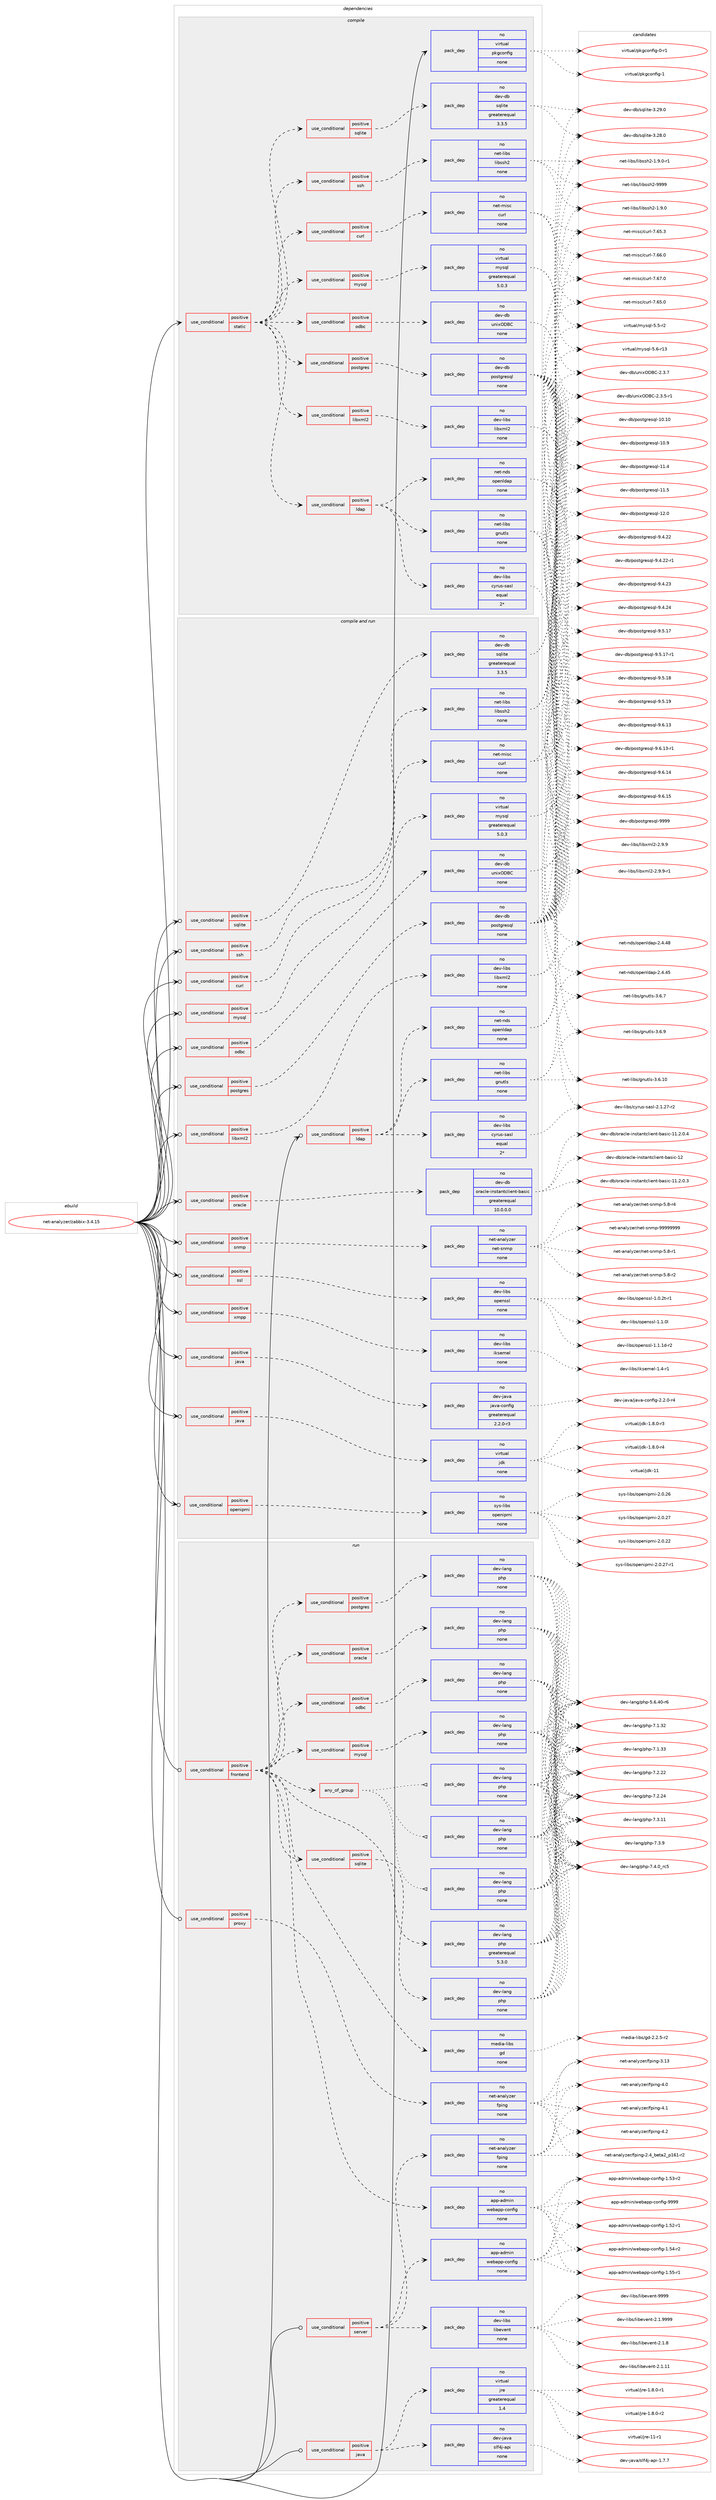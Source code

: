 digraph prolog {

# *************
# Graph options
# *************

newrank=true;
concentrate=true;
compound=true;
graph [rankdir=LR,fontname=Helvetica,fontsize=10,ranksep=1.5];#, ranksep=2.5, nodesep=0.2];
edge  [arrowhead=vee];
node  [fontname=Helvetica,fontsize=10];

# **********
# The ebuild
# **********

subgraph cluster_leftcol {
color=gray;
rank=same;
label=<<i>ebuild</i>>;
id [label="net-analyzer/zabbix-3.4.15", color=red, width=4, href="../net-analyzer/zabbix-3.4.15.svg"];
}

# ****************
# The dependencies
# ****************

subgraph cluster_midcol {
color=gray;
label=<<i>dependencies</i>>;
subgraph cluster_compile {
fillcolor="#eeeeee";
style=filled;
label=<<i>compile</i>>;
subgraph cond198848 {
dependency817051 [label=<<TABLE BORDER="0" CELLBORDER="1" CELLSPACING="0" CELLPADDING="4"><TR><TD ROWSPAN="3" CELLPADDING="10">use_conditional</TD></TR><TR><TD>positive</TD></TR><TR><TD>static</TD></TR></TABLE>>, shape=none, color=red];
subgraph cond198849 {
dependency817052 [label=<<TABLE BORDER="0" CELLBORDER="1" CELLSPACING="0" CELLPADDING="4"><TR><TD ROWSPAN="3" CELLPADDING="10">use_conditional</TD></TR><TR><TD>positive</TD></TR><TR><TD>ldap</TD></TR></TABLE>>, shape=none, color=red];
subgraph pack603912 {
dependency817053 [label=<<TABLE BORDER="0" CELLBORDER="1" CELLSPACING="0" CELLPADDING="4" WIDTH="220"><TR><TD ROWSPAN="6" CELLPADDING="30">pack_dep</TD></TR><TR><TD WIDTH="110">no</TD></TR><TR><TD>net-nds</TD></TR><TR><TD>openldap</TD></TR><TR><TD>none</TD></TR><TR><TD></TD></TR></TABLE>>, shape=none, color=blue];
}
dependency817052:e -> dependency817053:w [weight=20,style="dashed",arrowhead="vee"];
subgraph pack603913 {
dependency817054 [label=<<TABLE BORDER="0" CELLBORDER="1" CELLSPACING="0" CELLPADDING="4" WIDTH="220"><TR><TD ROWSPAN="6" CELLPADDING="30">pack_dep</TD></TR><TR><TD WIDTH="110">no</TD></TR><TR><TD>dev-libs</TD></TR><TR><TD>cyrus-sasl</TD></TR><TR><TD>equal</TD></TR><TR><TD>2*</TD></TR></TABLE>>, shape=none, color=blue];
}
dependency817052:e -> dependency817054:w [weight=20,style="dashed",arrowhead="vee"];
subgraph pack603914 {
dependency817055 [label=<<TABLE BORDER="0" CELLBORDER="1" CELLSPACING="0" CELLPADDING="4" WIDTH="220"><TR><TD ROWSPAN="6" CELLPADDING="30">pack_dep</TD></TR><TR><TD WIDTH="110">no</TD></TR><TR><TD>net-libs</TD></TR><TR><TD>gnutls</TD></TR><TR><TD>none</TD></TR><TR><TD></TD></TR></TABLE>>, shape=none, color=blue];
}
dependency817052:e -> dependency817055:w [weight=20,style="dashed",arrowhead="vee"];
}
dependency817051:e -> dependency817052:w [weight=20,style="dashed",arrowhead="vee"];
subgraph cond198850 {
dependency817056 [label=<<TABLE BORDER="0" CELLBORDER="1" CELLSPACING="0" CELLPADDING="4"><TR><TD ROWSPAN="3" CELLPADDING="10">use_conditional</TD></TR><TR><TD>positive</TD></TR><TR><TD>mysql</TD></TR></TABLE>>, shape=none, color=red];
subgraph pack603915 {
dependency817057 [label=<<TABLE BORDER="0" CELLBORDER="1" CELLSPACING="0" CELLPADDING="4" WIDTH="220"><TR><TD ROWSPAN="6" CELLPADDING="30">pack_dep</TD></TR><TR><TD WIDTH="110">no</TD></TR><TR><TD>virtual</TD></TR><TR><TD>mysql</TD></TR><TR><TD>greaterequal</TD></TR><TR><TD>5.0.3</TD></TR></TABLE>>, shape=none, color=blue];
}
dependency817056:e -> dependency817057:w [weight=20,style="dashed",arrowhead="vee"];
}
dependency817051:e -> dependency817056:w [weight=20,style="dashed",arrowhead="vee"];
subgraph cond198851 {
dependency817058 [label=<<TABLE BORDER="0" CELLBORDER="1" CELLSPACING="0" CELLPADDING="4"><TR><TD ROWSPAN="3" CELLPADDING="10">use_conditional</TD></TR><TR><TD>positive</TD></TR><TR><TD>sqlite</TD></TR></TABLE>>, shape=none, color=red];
subgraph pack603916 {
dependency817059 [label=<<TABLE BORDER="0" CELLBORDER="1" CELLSPACING="0" CELLPADDING="4" WIDTH="220"><TR><TD ROWSPAN="6" CELLPADDING="30">pack_dep</TD></TR><TR><TD WIDTH="110">no</TD></TR><TR><TD>dev-db</TD></TR><TR><TD>sqlite</TD></TR><TR><TD>greaterequal</TD></TR><TR><TD>3.3.5</TD></TR></TABLE>>, shape=none, color=blue];
}
dependency817058:e -> dependency817059:w [weight=20,style="dashed",arrowhead="vee"];
}
dependency817051:e -> dependency817058:w [weight=20,style="dashed",arrowhead="vee"];
subgraph cond198852 {
dependency817060 [label=<<TABLE BORDER="0" CELLBORDER="1" CELLSPACING="0" CELLPADDING="4"><TR><TD ROWSPAN="3" CELLPADDING="10">use_conditional</TD></TR><TR><TD>positive</TD></TR><TR><TD>postgres</TD></TR></TABLE>>, shape=none, color=red];
subgraph pack603917 {
dependency817061 [label=<<TABLE BORDER="0" CELLBORDER="1" CELLSPACING="0" CELLPADDING="4" WIDTH="220"><TR><TD ROWSPAN="6" CELLPADDING="30">pack_dep</TD></TR><TR><TD WIDTH="110">no</TD></TR><TR><TD>dev-db</TD></TR><TR><TD>postgresql</TD></TR><TR><TD>none</TD></TR><TR><TD></TD></TR></TABLE>>, shape=none, color=blue];
}
dependency817060:e -> dependency817061:w [weight=20,style="dashed",arrowhead="vee"];
}
dependency817051:e -> dependency817060:w [weight=20,style="dashed",arrowhead="vee"];
subgraph cond198853 {
dependency817062 [label=<<TABLE BORDER="0" CELLBORDER="1" CELLSPACING="0" CELLPADDING="4"><TR><TD ROWSPAN="3" CELLPADDING="10">use_conditional</TD></TR><TR><TD>positive</TD></TR><TR><TD>libxml2</TD></TR></TABLE>>, shape=none, color=red];
subgraph pack603918 {
dependency817063 [label=<<TABLE BORDER="0" CELLBORDER="1" CELLSPACING="0" CELLPADDING="4" WIDTH="220"><TR><TD ROWSPAN="6" CELLPADDING="30">pack_dep</TD></TR><TR><TD WIDTH="110">no</TD></TR><TR><TD>dev-libs</TD></TR><TR><TD>libxml2</TD></TR><TR><TD>none</TD></TR><TR><TD></TD></TR></TABLE>>, shape=none, color=blue];
}
dependency817062:e -> dependency817063:w [weight=20,style="dashed",arrowhead="vee"];
}
dependency817051:e -> dependency817062:w [weight=20,style="dashed",arrowhead="vee"];
subgraph cond198854 {
dependency817064 [label=<<TABLE BORDER="0" CELLBORDER="1" CELLSPACING="0" CELLPADDING="4"><TR><TD ROWSPAN="3" CELLPADDING="10">use_conditional</TD></TR><TR><TD>positive</TD></TR><TR><TD>curl</TD></TR></TABLE>>, shape=none, color=red];
subgraph pack603919 {
dependency817065 [label=<<TABLE BORDER="0" CELLBORDER="1" CELLSPACING="0" CELLPADDING="4" WIDTH="220"><TR><TD ROWSPAN="6" CELLPADDING="30">pack_dep</TD></TR><TR><TD WIDTH="110">no</TD></TR><TR><TD>net-misc</TD></TR><TR><TD>curl</TD></TR><TR><TD>none</TD></TR><TR><TD></TD></TR></TABLE>>, shape=none, color=blue];
}
dependency817064:e -> dependency817065:w [weight=20,style="dashed",arrowhead="vee"];
}
dependency817051:e -> dependency817064:w [weight=20,style="dashed",arrowhead="vee"];
subgraph cond198855 {
dependency817066 [label=<<TABLE BORDER="0" CELLBORDER="1" CELLSPACING="0" CELLPADDING="4"><TR><TD ROWSPAN="3" CELLPADDING="10">use_conditional</TD></TR><TR><TD>positive</TD></TR><TR><TD>ssh</TD></TR></TABLE>>, shape=none, color=red];
subgraph pack603920 {
dependency817067 [label=<<TABLE BORDER="0" CELLBORDER="1" CELLSPACING="0" CELLPADDING="4" WIDTH="220"><TR><TD ROWSPAN="6" CELLPADDING="30">pack_dep</TD></TR><TR><TD WIDTH="110">no</TD></TR><TR><TD>net-libs</TD></TR><TR><TD>libssh2</TD></TR><TR><TD>none</TD></TR><TR><TD></TD></TR></TABLE>>, shape=none, color=blue];
}
dependency817066:e -> dependency817067:w [weight=20,style="dashed",arrowhead="vee"];
}
dependency817051:e -> dependency817066:w [weight=20,style="dashed",arrowhead="vee"];
subgraph cond198856 {
dependency817068 [label=<<TABLE BORDER="0" CELLBORDER="1" CELLSPACING="0" CELLPADDING="4"><TR><TD ROWSPAN="3" CELLPADDING="10">use_conditional</TD></TR><TR><TD>positive</TD></TR><TR><TD>odbc</TD></TR></TABLE>>, shape=none, color=red];
subgraph pack603921 {
dependency817069 [label=<<TABLE BORDER="0" CELLBORDER="1" CELLSPACING="0" CELLPADDING="4" WIDTH="220"><TR><TD ROWSPAN="6" CELLPADDING="30">pack_dep</TD></TR><TR><TD WIDTH="110">no</TD></TR><TR><TD>dev-db</TD></TR><TR><TD>unixODBC</TD></TR><TR><TD>none</TD></TR><TR><TD></TD></TR></TABLE>>, shape=none, color=blue];
}
dependency817068:e -> dependency817069:w [weight=20,style="dashed",arrowhead="vee"];
}
dependency817051:e -> dependency817068:w [weight=20,style="dashed",arrowhead="vee"];
}
id:e -> dependency817051:w [weight=20,style="solid",arrowhead="vee"];
subgraph pack603922 {
dependency817070 [label=<<TABLE BORDER="0" CELLBORDER="1" CELLSPACING="0" CELLPADDING="4" WIDTH="220"><TR><TD ROWSPAN="6" CELLPADDING="30">pack_dep</TD></TR><TR><TD WIDTH="110">no</TD></TR><TR><TD>virtual</TD></TR><TR><TD>pkgconfig</TD></TR><TR><TD>none</TD></TR><TR><TD></TD></TR></TABLE>>, shape=none, color=blue];
}
id:e -> dependency817070:w [weight=20,style="solid",arrowhead="vee"];
}
subgraph cluster_compileandrun {
fillcolor="#eeeeee";
style=filled;
label=<<i>compile and run</i>>;
subgraph cond198857 {
dependency817071 [label=<<TABLE BORDER="0" CELLBORDER="1" CELLSPACING="0" CELLPADDING="4"><TR><TD ROWSPAN="3" CELLPADDING="10">use_conditional</TD></TR><TR><TD>positive</TD></TR><TR><TD>curl</TD></TR></TABLE>>, shape=none, color=red];
subgraph pack603923 {
dependency817072 [label=<<TABLE BORDER="0" CELLBORDER="1" CELLSPACING="0" CELLPADDING="4" WIDTH="220"><TR><TD ROWSPAN="6" CELLPADDING="30">pack_dep</TD></TR><TR><TD WIDTH="110">no</TD></TR><TR><TD>net-misc</TD></TR><TR><TD>curl</TD></TR><TR><TD>none</TD></TR><TR><TD></TD></TR></TABLE>>, shape=none, color=blue];
}
dependency817071:e -> dependency817072:w [weight=20,style="dashed",arrowhead="vee"];
}
id:e -> dependency817071:w [weight=20,style="solid",arrowhead="odotvee"];
subgraph cond198858 {
dependency817073 [label=<<TABLE BORDER="0" CELLBORDER="1" CELLSPACING="0" CELLPADDING="4"><TR><TD ROWSPAN="3" CELLPADDING="10">use_conditional</TD></TR><TR><TD>positive</TD></TR><TR><TD>java</TD></TR></TABLE>>, shape=none, color=red];
subgraph pack603924 {
dependency817074 [label=<<TABLE BORDER="0" CELLBORDER="1" CELLSPACING="0" CELLPADDING="4" WIDTH="220"><TR><TD ROWSPAN="6" CELLPADDING="30">pack_dep</TD></TR><TR><TD WIDTH="110">no</TD></TR><TR><TD>dev-java</TD></TR><TR><TD>java-config</TD></TR><TR><TD>greaterequal</TD></TR><TR><TD>2.2.0-r3</TD></TR></TABLE>>, shape=none, color=blue];
}
dependency817073:e -> dependency817074:w [weight=20,style="dashed",arrowhead="vee"];
}
id:e -> dependency817073:w [weight=20,style="solid",arrowhead="odotvee"];
subgraph cond198859 {
dependency817075 [label=<<TABLE BORDER="0" CELLBORDER="1" CELLSPACING="0" CELLPADDING="4"><TR><TD ROWSPAN="3" CELLPADDING="10">use_conditional</TD></TR><TR><TD>positive</TD></TR><TR><TD>java</TD></TR></TABLE>>, shape=none, color=red];
subgraph pack603925 {
dependency817076 [label=<<TABLE BORDER="0" CELLBORDER="1" CELLSPACING="0" CELLPADDING="4" WIDTH="220"><TR><TD ROWSPAN="6" CELLPADDING="30">pack_dep</TD></TR><TR><TD WIDTH="110">no</TD></TR><TR><TD>virtual</TD></TR><TR><TD>jdk</TD></TR><TR><TD>none</TD></TR><TR><TD></TD></TR></TABLE>>, shape=none, color=blue];
}
dependency817075:e -> dependency817076:w [weight=20,style="dashed",arrowhead="vee"];
}
id:e -> dependency817075:w [weight=20,style="solid",arrowhead="odotvee"];
subgraph cond198860 {
dependency817077 [label=<<TABLE BORDER="0" CELLBORDER="1" CELLSPACING="0" CELLPADDING="4"><TR><TD ROWSPAN="3" CELLPADDING="10">use_conditional</TD></TR><TR><TD>positive</TD></TR><TR><TD>ldap</TD></TR></TABLE>>, shape=none, color=red];
subgraph pack603926 {
dependency817078 [label=<<TABLE BORDER="0" CELLBORDER="1" CELLSPACING="0" CELLPADDING="4" WIDTH="220"><TR><TD ROWSPAN="6" CELLPADDING="30">pack_dep</TD></TR><TR><TD WIDTH="110">no</TD></TR><TR><TD>net-nds</TD></TR><TR><TD>openldap</TD></TR><TR><TD>none</TD></TR><TR><TD></TD></TR></TABLE>>, shape=none, color=blue];
}
dependency817077:e -> dependency817078:w [weight=20,style="dashed",arrowhead="vee"];
subgraph pack603927 {
dependency817079 [label=<<TABLE BORDER="0" CELLBORDER="1" CELLSPACING="0" CELLPADDING="4" WIDTH="220"><TR><TD ROWSPAN="6" CELLPADDING="30">pack_dep</TD></TR><TR><TD WIDTH="110">no</TD></TR><TR><TD>dev-libs</TD></TR><TR><TD>cyrus-sasl</TD></TR><TR><TD>equal</TD></TR><TR><TD>2*</TD></TR></TABLE>>, shape=none, color=blue];
}
dependency817077:e -> dependency817079:w [weight=20,style="dashed",arrowhead="vee"];
subgraph pack603928 {
dependency817080 [label=<<TABLE BORDER="0" CELLBORDER="1" CELLSPACING="0" CELLPADDING="4" WIDTH="220"><TR><TD ROWSPAN="6" CELLPADDING="30">pack_dep</TD></TR><TR><TD WIDTH="110">no</TD></TR><TR><TD>net-libs</TD></TR><TR><TD>gnutls</TD></TR><TR><TD>none</TD></TR><TR><TD></TD></TR></TABLE>>, shape=none, color=blue];
}
dependency817077:e -> dependency817080:w [weight=20,style="dashed",arrowhead="vee"];
}
id:e -> dependency817077:w [weight=20,style="solid",arrowhead="odotvee"];
subgraph cond198861 {
dependency817081 [label=<<TABLE BORDER="0" CELLBORDER="1" CELLSPACING="0" CELLPADDING="4"><TR><TD ROWSPAN="3" CELLPADDING="10">use_conditional</TD></TR><TR><TD>positive</TD></TR><TR><TD>libxml2</TD></TR></TABLE>>, shape=none, color=red];
subgraph pack603929 {
dependency817082 [label=<<TABLE BORDER="0" CELLBORDER="1" CELLSPACING="0" CELLPADDING="4" WIDTH="220"><TR><TD ROWSPAN="6" CELLPADDING="30">pack_dep</TD></TR><TR><TD WIDTH="110">no</TD></TR><TR><TD>dev-libs</TD></TR><TR><TD>libxml2</TD></TR><TR><TD>none</TD></TR><TR><TD></TD></TR></TABLE>>, shape=none, color=blue];
}
dependency817081:e -> dependency817082:w [weight=20,style="dashed",arrowhead="vee"];
}
id:e -> dependency817081:w [weight=20,style="solid",arrowhead="odotvee"];
subgraph cond198862 {
dependency817083 [label=<<TABLE BORDER="0" CELLBORDER="1" CELLSPACING="0" CELLPADDING="4"><TR><TD ROWSPAN="3" CELLPADDING="10">use_conditional</TD></TR><TR><TD>positive</TD></TR><TR><TD>mysql</TD></TR></TABLE>>, shape=none, color=red];
subgraph pack603930 {
dependency817084 [label=<<TABLE BORDER="0" CELLBORDER="1" CELLSPACING="0" CELLPADDING="4" WIDTH="220"><TR><TD ROWSPAN="6" CELLPADDING="30">pack_dep</TD></TR><TR><TD WIDTH="110">no</TD></TR><TR><TD>virtual</TD></TR><TR><TD>mysql</TD></TR><TR><TD>greaterequal</TD></TR><TR><TD>5.0.3</TD></TR></TABLE>>, shape=none, color=blue];
}
dependency817083:e -> dependency817084:w [weight=20,style="dashed",arrowhead="vee"];
}
id:e -> dependency817083:w [weight=20,style="solid",arrowhead="odotvee"];
subgraph cond198863 {
dependency817085 [label=<<TABLE BORDER="0" CELLBORDER="1" CELLSPACING="0" CELLPADDING="4"><TR><TD ROWSPAN="3" CELLPADDING="10">use_conditional</TD></TR><TR><TD>positive</TD></TR><TR><TD>odbc</TD></TR></TABLE>>, shape=none, color=red];
subgraph pack603931 {
dependency817086 [label=<<TABLE BORDER="0" CELLBORDER="1" CELLSPACING="0" CELLPADDING="4" WIDTH="220"><TR><TD ROWSPAN="6" CELLPADDING="30">pack_dep</TD></TR><TR><TD WIDTH="110">no</TD></TR><TR><TD>dev-db</TD></TR><TR><TD>unixODBC</TD></TR><TR><TD>none</TD></TR><TR><TD></TD></TR></TABLE>>, shape=none, color=blue];
}
dependency817085:e -> dependency817086:w [weight=20,style="dashed",arrowhead="vee"];
}
id:e -> dependency817085:w [weight=20,style="solid",arrowhead="odotvee"];
subgraph cond198864 {
dependency817087 [label=<<TABLE BORDER="0" CELLBORDER="1" CELLSPACING="0" CELLPADDING="4"><TR><TD ROWSPAN="3" CELLPADDING="10">use_conditional</TD></TR><TR><TD>positive</TD></TR><TR><TD>openipmi</TD></TR></TABLE>>, shape=none, color=red];
subgraph pack603932 {
dependency817088 [label=<<TABLE BORDER="0" CELLBORDER="1" CELLSPACING="0" CELLPADDING="4" WIDTH="220"><TR><TD ROWSPAN="6" CELLPADDING="30">pack_dep</TD></TR><TR><TD WIDTH="110">no</TD></TR><TR><TD>sys-libs</TD></TR><TR><TD>openipmi</TD></TR><TR><TD>none</TD></TR><TR><TD></TD></TR></TABLE>>, shape=none, color=blue];
}
dependency817087:e -> dependency817088:w [weight=20,style="dashed",arrowhead="vee"];
}
id:e -> dependency817087:w [weight=20,style="solid",arrowhead="odotvee"];
subgraph cond198865 {
dependency817089 [label=<<TABLE BORDER="0" CELLBORDER="1" CELLSPACING="0" CELLPADDING="4"><TR><TD ROWSPAN="3" CELLPADDING="10">use_conditional</TD></TR><TR><TD>positive</TD></TR><TR><TD>oracle</TD></TR></TABLE>>, shape=none, color=red];
subgraph pack603933 {
dependency817090 [label=<<TABLE BORDER="0" CELLBORDER="1" CELLSPACING="0" CELLPADDING="4" WIDTH="220"><TR><TD ROWSPAN="6" CELLPADDING="30">pack_dep</TD></TR><TR><TD WIDTH="110">no</TD></TR><TR><TD>dev-db</TD></TR><TR><TD>oracle-instantclient-basic</TD></TR><TR><TD>greaterequal</TD></TR><TR><TD>10.0.0.0</TD></TR></TABLE>>, shape=none, color=blue];
}
dependency817089:e -> dependency817090:w [weight=20,style="dashed",arrowhead="vee"];
}
id:e -> dependency817089:w [weight=20,style="solid",arrowhead="odotvee"];
subgraph cond198866 {
dependency817091 [label=<<TABLE BORDER="0" CELLBORDER="1" CELLSPACING="0" CELLPADDING="4"><TR><TD ROWSPAN="3" CELLPADDING="10">use_conditional</TD></TR><TR><TD>positive</TD></TR><TR><TD>postgres</TD></TR></TABLE>>, shape=none, color=red];
subgraph pack603934 {
dependency817092 [label=<<TABLE BORDER="0" CELLBORDER="1" CELLSPACING="0" CELLPADDING="4" WIDTH="220"><TR><TD ROWSPAN="6" CELLPADDING="30">pack_dep</TD></TR><TR><TD WIDTH="110">no</TD></TR><TR><TD>dev-db</TD></TR><TR><TD>postgresql</TD></TR><TR><TD>none</TD></TR><TR><TD></TD></TR></TABLE>>, shape=none, color=blue];
}
dependency817091:e -> dependency817092:w [weight=20,style="dashed",arrowhead="vee"];
}
id:e -> dependency817091:w [weight=20,style="solid",arrowhead="odotvee"];
subgraph cond198867 {
dependency817093 [label=<<TABLE BORDER="0" CELLBORDER="1" CELLSPACING="0" CELLPADDING="4"><TR><TD ROWSPAN="3" CELLPADDING="10">use_conditional</TD></TR><TR><TD>positive</TD></TR><TR><TD>snmp</TD></TR></TABLE>>, shape=none, color=red];
subgraph pack603935 {
dependency817094 [label=<<TABLE BORDER="0" CELLBORDER="1" CELLSPACING="0" CELLPADDING="4" WIDTH="220"><TR><TD ROWSPAN="6" CELLPADDING="30">pack_dep</TD></TR><TR><TD WIDTH="110">no</TD></TR><TR><TD>net-analyzer</TD></TR><TR><TD>net-snmp</TD></TR><TR><TD>none</TD></TR><TR><TD></TD></TR></TABLE>>, shape=none, color=blue];
}
dependency817093:e -> dependency817094:w [weight=20,style="dashed",arrowhead="vee"];
}
id:e -> dependency817093:w [weight=20,style="solid",arrowhead="odotvee"];
subgraph cond198868 {
dependency817095 [label=<<TABLE BORDER="0" CELLBORDER="1" CELLSPACING="0" CELLPADDING="4"><TR><TD ROWSPAN="3" CELLPADDING="10">use_conditional</TD></TR><TR><TD>positive</TD></TR><TR><TD>sqlite</TD></TR></TABLE>>, shape=none, color=red];
subgraph pack603936 {
dependency817096 [label=<<TABLE BORDER="0" CELLBORDER="1" CELLSPACING="0" CELLPADDING="4" WIDTH="220"><TR><TD ROWSPAN="6" CELLPADDING="30">pack_dep</TD></TR><TR><TD WIDTH="110">no</TD></TR><TR><TD>dev-db</TD></TR><TR><TD>sqlite</TD></TR><TR><TD>greaterequal</TD></TR><TR><TD>3.3.5</TD></TR></TABLE>>, shape=none, color=blue];
}
dependency817095:e -> dependency817096:w [weight=20,style="dashed",arrowhead="vee"];
}
id:e -> dependency817095:w [weight=20,style="solid",arrowhead="odotvee"];
subgraph cond198869 {
dependency817097 [label=<<TABLE BORDER="0" CELLBORDER="1" CELLSPACING="0" CELLPADDING="4"><TR><TD ROWSPAN="3" CELLPADDING="10">use_conditional</TD></TR><TR><TD>positive</TD></TR><TR><TD>ssh</TD></TR></TABLE>>, shape=none, color=red];
subgraph pack603937 {
dependency817098 [label=<<TABLE BORDER="0" CELLBORDER="1" CELLSPACING="0" CELLPADDING="4" WIDTH="220"><TR><TD ROWSPAN="6" CELLPADDING="30">pack_dep</TD></TR><TR><TD WIDTH="110">no</TD></TR><TR><TD>net-libs</TD></TR><TR><TD>libssh2</TD></TR><TR><TD>none</TD></TR><TR><TD></TD></TR></TABLE>>, shape=none, color=blue];
}
dependency817097:e -> dependency817098:w [weight=20,style="dashed",arrowhead="vee"];
}
id:e -> dependency817097:w [weight=20,style="solid",arrowhead="odotvee"];
subgraph cond198870 {
dependency817099 [label=<<TABLE BORDER="0" CELLBORDER="1" CELLSPACING="0" CELLPADDING="4"><TR><TD ROWSPAN="3" CELLPADDING="10">use_conditional</TD></TR><TR><TD>positive</TD></TR><TR><TD>ssl</TD></TR></TABLE>>, shape=none, color=red];
subgraph pack603938 {
dependency817100 [label=<<TABLE BORDER="0" CELLBORDER="1" CELLSPACING="0" CELLPADDING="4" WIDTH="220"><TR><TD ROWSPAN="6" CELLPADDING="30">pack_dep</TD></TR><TR><TD WIDTH="110">no</TD></TR><TR><TD>dev-libs</TD></TR><TR><TD>openssl</TD></TR><TR><TD>none</TD></TR><TR><TD></TD></TR></TABLE>>, shape=none, color=blue];
}
dependency817099:e -> dependency817100:w [weight=20,style="dashed",arrowhead="vee"];
}
id:e -> dependency817099:w [weight=20,style="solid",arrowhead="odotvee"];
subgraph cond198871 {
dependency817101 [label=<<TABLE BORDER="0" CELLBORDER="1" CELLSPACING="0" CELLPADDING="4"><TR><TD ROWSPAN="3" CELLPADDING="10">use_conditional</TD></TR><TR><TD>positive</TD></TR><TR><TD>xmpp</TD></TR></TABLE>>, shape=none, color=red];
subgraph pack603939 {
dependency817102 [label=<<TABLE BORDER="0" CELLBORDER="1" CELLSPACING="0" CELLPADDING="4" WIDTH="220"><TR><TD ROWSPAN="6" CELLPADDING="30">pack_dep</TD></TR><TR><TD WIDTH="110">no</TD></TR><TR><TD>dev-libs</TD></TR><TR><TD>iksemel</TD></TR><TR><TD>none</TD></TR><TR><TD></TD></TR></TABLE>>, shape=none, color=blue];
}
dependency817101:e -> dependency817102:w [weight=20,style="dashed",arrowhead="vee"];
}
id:e -> dependency817101:w [weight=20,style="solid",arrowhead="odotvee"];
}
subgraph cluster_run {
fillcolor="#eeeeee";
style=filled;
label=<<i>run</i>>;
subgraph cond198872 {
dependency817103 [label=<<TABLE BORDER="0" CELLBORDER="1" CELLSPACING="0" CELLPADDING="4"><TR><TD ROWSPAN="3" CELLPADDING="10">use_conditional</TD></TR><TR><TD>positive</TD></TR><TR><TD>frontend</TD></TR></TABLE>>, shape=none, color=red];
subgraph pack603940 {
dependency817104 [label=<<TABLE BORDER="0" CELLBORDER="1" CELLSPACING="0" CELLPADDING="4" WIDTH="220"><TR><TD ROWSPAN="6" CELLPADDING="30">pack_dep</TD></TR><TR><TD WIDTH="110">no</TD></TR><TR><TD>dev-lang</TD></TR><TR><TD>php</TD></TR><TR><TD>greaterequal</TD></TR><TR><TD>5.3.0</TD></TR></TABLE>>, shape=none, color=blue];
}
dependency817103:e -> dependency817104:w [weight=20,style="dashed",arrowhead="vee"];
subgraph any13841 {
dependency817105 [label=<<TABLE BORDER="0" CELLBORDER="1" CELLSPACING="0" CELLPADDING="4"><TR><TD CELLPADDING="10">any_of_group</TD></TR></TABLE>>, shape=none, color=red];subgraph pack603941 {
dependency817106 [label=<<TABLE BORDER="0" CELLBORDER="1" CELLSPACING="0" CELLPADDING="4" WIDTH="220"><TR><TD ROWSPAN="6" CELLPADDING="30">pack_dep</TD></TR><TR><TD WIDTH="110">no</TD></TR><TR><TD>dev-lang</TD></TR><TR><TD>php</TD></TR><TR><TD>none</TD></TR><TR><TD></TD></TR></TABLE>>, shape=none, color=blue];
}
dependency817105:e -> dependency817106:w [weight=20,style="dotted",arrowhead="oinv"];
subgraph pack603942 {
dependency817107 [label=<<TABLE BORDER="0" CELLBORDER="1" CELLSPACING="0" CELLPADDING="4" WIDTH="220"><TR><TD ROWSPAN="6" CELLPADDING="30">pack_dep</TD></TR><TR><TD WIDTH="110">no</TD></TR><TR><TD>dev-lang</TD></TR><TR><TD>php</TD></TR><TR><TD>none</TD></TR><TR><TD></TD></TR></TABLE>>, shape=none, color=blue];
}
dependency817105:e -> dependency817107:w [weight=20,style="dotted",arrowhead="oinv"];
subgraph pack603943 {
dependency817108 [label=<<TABLE BORDER="0" CELLBORDER="1" CELLSPACING="0" CELLPADDING="4" WIDTH="220"><TR><TD ROWSPAN="6" CELLPADDING="30">pack_dep</TD></TR><TR><TD WIDTH="110">no</TD></TR><TR><TD>dev-lang</TD></TR><TR><TD>php</TD></TR><TR><TD>none</TD></TR><TR><TD></TD></TR></TABLE>>, shape=none, color=blue];
}
dependency817105:e -> dependency817108:w [weight=20,style="dotted",arrowhead="oinv"];
}
dependency817103:e -> dependency817105:w [weight=20,style="dashed",arrowhead="vee"];
subgraph cond198873 {
dependency817109 [label=<<TABLE BORDER="0" CELLBORDER="1" CELLSPACING="0" CELLPADDING="4"><TR><TD ROWSPAN="3" CELLPADDING="10">use_conditional</TD></TR><TR><TD>positive</TD></TR><TR><TD>mysql</TD></TR></TABLE>>, shape=none, color=red];
subgraph pack603944 {
dependency817110 [label=<<TABLE BORDER="0" CELLBORDER="1" CELLSPACING="0" CELLPADDING="4" WIDTH="220"><TR><TD ROWSPAN="6" CELLPADDING="30">pack_dep</TD></TR><TR><TD WIDTH="110">no</TD></TR><TR><TD>dev-lang</TD></TR><TR><TD>php</TD></TR><TR><TD>none</TD></TR><TR><TD></TD></TR></TABLE>>, shape=none, color=blue];
}
dependency817109:e -> dependency817110:w [weight=20,style="dashed",arrowhead="vee"];
}
dependency817103:e -> dependency817109:w [weight=20,style="dashed",arrowhead="vee"];
subgraph cond198874 {
dependency817111 [label=<<TABLE BORDER="0" CELLBORDER="1" CELLSPACING="0" CELLPADDING="4"><TR><TD ROWSPAN="3" CELLPADDING="10">use_conditional</TD></TR><TR><TD>positive</TD></TR><TR><TD>odbc</TD></TR></TABLE>>, shape=none, color=red];
subgraph pack603945 {
dependency817112 [label=<<TABLE BORDER="0" CELLBORDER="1" CELLSPACING="0" CELLPADDING="4" WIDTH="220"><TR><TD ROWSPAN="6" CELLPADDING="30">pack_dep</TD></TR><TR><TD WIDTH="110">no</TD></TR><TR><TD>dev-lang</TD></TR><TR><TD>php</TD></TR><TR><TD>none</TD></TR><TR><TD></TD></TR></TABLE>>, shape=none, color=blue];
}
dependency817111:e -> dependency817112:w [weight=20,style="dashed",arrowhead="vee"];
}
dependency817103:e -> dependency817111:w [weight=20,style="dashed",arrowhead="vee"];
subgraph cond198875 {
dependency817113 [label=<<TABLE BORDER="0" CELLBORDER="1" CELLSPACING="0" CELLPADDING="4"><TR><TD ROWSPAN="3" CELLPADDING="10">use_conditional</TD></TR><TR><TD>positive</TD></TR><TR><TD>oracle</TD></TR></TABLE>>, shape=none, color=red];
subgraph pack603946 {
dependency817114 [label=<<TABLE BORDER="0" CELLBORDER="1" CELLSPACING="0" CELLPADDING="4" WIDTH="220"><TR><TD ROWSPAN="6" CELLPADDING="30">pack_dep</TD></TR><TR><TD WIDTH="110">no</TD></TR><TR><TD>dev-lang</TD></TR><TR><TD>php</TD></TR><TR><TD>none</TD></TR><TR><TD></TD></TR></TABLE>>, shape=none, color=blue];
}
dependency817113:e -> dependency817114:w [weight=20,style="dashed",arrowhead="vee"];
}
dependency817103:e -> dependency817113:w [weight=20,style="dashed",arrowhead="vee"];
subgraph cond198876 {
dependency817115 [label=<<TABLE BORDER="0" CELLBORDER="1" CELLSPACING="0" CELLPADDING="4"><TR><TD ROWSPAN="3" CELLPADDING="10">use_conditional</TD></TR><TR><TD>positive</TD></TR><TR><TD>postgres</TD></TR></TABLE>>, shape=none, color=red];
subgraph pack603947 {
dependency817116 [label=<<TABLE BORDER="0" CELLBORDER="1" CELLSPACING="0" CELLPADDING="4" WIDTH="220"><TR><TD ROWSPAN="6" CELLPADDING="30">pack_dep</TD></TR><TR><TD WIDTH="110">no</TD></TR><TR><TD>dev-lang</TD></TR><TR><TD>php</TD></TR><TR><TD>none</TD></TR><TR><TD></TD></TR></TABLE>>, shape=none, color=blue];
}
dependency817115:e -> dependency817116:w [weight=20,style="dashed",arrowhead="vee"];
}
dependency817103:e -> dependency817115:w [weight=20,style="dashed",arrowhead="vee"];
subgraph cond198877 {
dependency817117 [label=<<TABLE BORDER="0" CELLBORDER="1" CELLSPACING="0" CELLPADDING="4"><TR><TD ROWSPAN="3" CELLPADDING="10">use_conditional</TD></TR><TR><TD>positive</TD></TR><TR><TD>sqlite</TD></TR></TABLE>>, shape=none, color=red];
subgraph pack603948 {
dependency817118 [label=<<TABLE BORDER="0" CELLBORDER="1" CELLSPACING="0" CELLPADDING="4" WIDTH="220"><TR><TD ROWSPAN="6" CELLPADDING="30">pack_dep</TD></TR><TR><TD WIDTH="110">no</TD></TR><TR><TD>dev-lang</TD></TR><TR><TD>php</TD></TR><TR><TD>none</TD></TR><TR><TD></TD></TR></TABLE>>, shape=none, color=blue];
}
dependency817117:e -> dependency817118:w [weight=20,style="dashed",arrowhead="vee"];
}
dependency817103:e -> dependency817117:w [weight=20,style="dashed",arrowhead="vee"];
subgraph pack603949 {
dependency817119 [label=<<TABLE BORDER="0" CELLBORDER="1" CELLSPACING="0" CELLPADDING="4" WIDTH="220"><TR><TD ROWSPAN="6" CELLPADDING="30">pack_dep</TD></TR><TR><TD WIDTH="110">no</TD></TR><TR><TD>media-libs</TD></TR><TR><TD>gd</TD></TR><TR><TD>none</TD></TR><TR><TD></TD></TR></TABLE>>, shape=none, color=blue];
}
dependency817103:e -> dependency817119:w [weight=20,style="dashed",arrowhead="vee"];
subgraph pack603950 {
dependency817120 [label=<<TABLE BORDER="0" CELLBORDER="1" CELLSPACING="0" CELLPADDING="4" WIDTH="220"><TR><TD ROWSPAN="6" CELLPADDING="30">pack_dep</TD></TR><TR><TD WIDTH="110">no</TD></TR><TR><TD>app-admin</TD></TR><TR><TD>webapp-config</TD></TR><TR><TD>none</TD></TR><TR><TD></TD></TR></TABLE>>, shape=none, color=blue];
}
dependency817103:e -> dependency817120:w [weight=20,style="dashed",arrowhead="vee"];
}
id:e -> dependency817103:w [weight=20,style="solid",arrowhead="odot"];
subgraph cond198878 {
dependency817121 [label=<<TABLE BORDER="0" CELLBORDER="1" CELLSPACING="0" CELLPADDING="4"><TR><TD ROWSPAN="3" CELLPADDING="10">use_conditional</TD></TR><TR><TD>positive</TD></TR><TR><TD>java</TD></TR></TABLE>>, shape=none, color=red];
subgraph pack603951 {
dependency817122 [label=<<TABLE BORDER="0" CELLBORDER="1" CELLSPACING="0" CELLPADDING="4" WIDTH="220"><TR><TD ROWSPAN="6" CELLPADDING="30">pack_dep</TD></TR><TR><TD WIDTH="110">no</TD></TR><TR><TD>virtual</TD></TR><TR><TD>jre</TD></TR><TR><TD>greaterequal</TD></TR><TR><TD>1.4</TD></TR></TABLE>>, shape=none, color=blue];
}
dependency817121:e -> dependency817122:w [weight=20,style="dashed",arrowhead="vee"];
subgraph pack603952 {
dependency817123 [label=<<TABLE BORDER="0" CELLBORDER="1" CELLSPACING="0" CELLPADDING="4" WIDTH="220"><TR><TD ROWSPAN="6" CELLPADDING="30">pack_dep</TD></TR><TR><TD WIDTH="110">no</TD></TR><TR><TD>dev-java</TD></TR><TR><TD>slf4j-api</TD></TR><TR><TD>none</TD></TR><TR><TD></TD></TR></TABLE>>, shape=none, color=blue];
}
dependency817121:e -> dependency817123:w [weight=20,style="dashed",arrowhead="vee"];
}
id:e -> dependency817121:w [weight=20,style="solid",arrowhead="odot"];
subgraph cond198879 {
dependency817124 [label=<<TABLE BORDER="0" CELLBORDER="1" CELLSPACING="0" CELLPADDING="4"><TR><TD ROWSPAN="3" CELLPADDING="10">use_conditional</TD></TR><TR><TD>positive</TD></TR><TR><TD>proxy</TD></TR></TABLE>>, shape=none, color=red];
subgraph pack603953 {
dependency817125 [label=<<TABLE BORDER="0" CELLBORDER="1" CELLSPACING="0" CELLPADDING="4" WIDTH="220"><TR><TD ROWSPAN="6" CELLPADDING="30">pack_dep</TD></TR><TR><TD WIDTH="110">no</TD></TR><TR><TD>net-analyzer</TD></TR><TR><TD>fping</TD></TR><TR><TD>none</TD></TR><TR><TD></TD></TR></TABLE>>, shape=none, color=blue];
}
dependency817124:e -> dependency817125:w [weight=20,style="dashed",arrowhead="vee"];
}
id:e -> dependency817124:w [weight=20,style="solid",arrowhead="odot"];
subgraph cond198880 {
dependency817126 [label=<<TABLE BORDER="0" CELLBORDER="1" CELLSPACING="0" CELLPADDING="4"><TR><TD ROWSPAN="3" CELLPADDING="10">use_conditional</TD></TR><TR><TD>positive</TD></TR><TR><TD>server</TD></TR></TABLE>>, shape=none, color=red];
subgraph pack603954 {
dependency817127 [label=<<TABLE BORDER="0" CELLBORDER="1" CELLSPACING="0" CELLPADDING="4" WIDTH="220"><TR><TD ROWSPAN="6" CELLPADDING="30">pack_dep</TD></TR><TR><TD WIDTH="110">no</TD></TR><TR><TD>net-analyzer</TD></TR><TR><TD>fping</TD></TR><TR><TD>none</TD></TR><TR><TD></TD></TR></TABLE>>, shape=none, color=blue];
}
dependency817126:e -> dependency817127:w [weight=20,style="dashed",arrowhead="vee"];
subgraph pack603955 {
dependency817128 [label=<<TABLE BORDER="0" CELLBORDER="1" CELLSPACING="0" CELLPADDING="4" WIDTH="220"><TR><TD ROWSPAN="6" CELLPADDING="30">pack_dep</TD></TR><TR><TD WIDTH="110">no</TD></TR><TR><TD>app-admin</TD></TR><TR><TD>webapp-config</TD></TR><TR><TD>none</TD></TR><TR><TD></TD></TR></TABLE>>, shape=none, color=blue];
}
dependency817126:e -> dependency817128:w [weight=20,style="dashed",arrowhead="vee"];
subgraph pack603956 {
dependency817129 [label=<<TABLE BORDER="0" CELLBORDER="1" CELLSPACING="0" CELLPADDING="4" WIDTH="220"><TR><TD ROWSPAN="6" CELLPADDING="30">pack_dep</TD></TR><TR><TD WIDTH="110">no</TD></TR><TR><TD>dev-libs</TD></TR><TR><TD>libevent</TD></TR><TR><TD>none</TD></TR><TR><TD></TD></TR></TABLE>>, shape=none, color=blue];
}
dependency817126:e -> dependency817129:w [weight=20,style="dashed",arrowhead="vee"];
}
id:e -> dependency817126:w [weight=20,style="solid",arrowhead="odot"];
}
}

# **************
# The candidates
# **************

subgraph cluster_choices {
rank=same;
color=gray;
label=<<i>candidates</i>>;

subgraph choice603912 {
color=black;
nodesep=1;
choice11010111645110100115471111121011101081009711245504652465253 [label="net-nds/openldap-2.4.45", color=red, width=4,href="../net-nds/openldap-2.4.45.svg"];
choice11010111645110100115471111121011101081009711245504652465256 [label="net-nds/openldap-2.4.48", color=red, width=4,href="../net-nds/openldap-2.4.48.svg"];
dependency817053:e -> choice11010111645110100115471111121011101081009711245504652465253:w [style=dotted,weight="100"];
dependency817053:e -> choice11010111645110100115471111121011101081009711245504652465256:w [style=dotted,weight="100"];
}
subgraph choice603913 {
color=black;
nodesep=1;
choice100101118451081059811547991211141171154511597115108455046494650554511450 [label="dev-libs/cyrus-sasl-2.1.27-r2", color=red, width=4,href="../dev-libs/cyrus-sasl-2.1.27-r2.svg"];
dependency817054:e -> choice100101118451081059811547991211141171154511597115108455046494650554511450:w [style=dotted,weight="100"];
}
subgraph choice603914 {
color=black;
nodesep=1;
choice11010111645108105981154710311011711610811545514654464948 [label="net-libs/gnutls-3.6.10", color=red, width=4,href="../net-libs/gnutls-3.6.10.svg"];
choice110101116451081059811547103110117116108115455146544655 [label="net-libs/gnutls-3.6.7", color=red, width=4,href="../net-libs/gnutls-3.6.7.svg"];
choice110101116451081059811547103110117116108115455146544657 [label="net-libs/gnutls-3.6.9", color=red, width=4,href="../net-libs/gnutls-3.6.9.svg"];
dependency817055:e -> choice11010111645108105981154710311011711610811545514654464948:w [style=dotted,weight="100"];
dependency817055:e -> choice110101116451081059811547103110117116108115455146544655:w [style=dotted,weight="100"];
dependency817055:e -> choice110101116451081059811547103110117116108115455146544657:w [style=dotted,weight="100"];
}
subgraph choice603915 {
color=black;
nodesep=1;
choice1181051141161179710847109121115113108455346534511450 [label="virtual/mysql-5.5-r2", color=red, width=4,href="../virtual/mysql-5.5-r2.svg"];
choice118105114116117971084710912111511310845534654451144951 [label="virtual/mysql-5.6-r13", color=red, width=4,href="../virtual/mysql-5.6-r13.svg"];
dependency817057:e -> choice1181051141161179710847109121115113108455346534511450:w [style=dotted,weight="100"];
dependency817057:e -> choice118105114116117971084710912111511310845534654451144951:w [style=dotted,weight="100"];
}
subgraph choice603916 {
color=black;
nodesep=1;
choice10010111845100984711511310810511610145514650564648 [label="dev-db/sqlite-3.28.0", color=red, width=4,href="../dev-db/sqlite-3.28.0.svg"];
choice10010111845100984711511310810511610145514650574648 [label="dev-db/sqlite-3.29.0", color=red, width=4,href="../dev-db/sqlite-3.29.0.svg"];
dependency817059:e -> choice10010111845100984711511310810511610145514650564648:w [style=dotted,weight="100"];
dependency817059:e -> choice10010111845100984711511310810511610145514650574648:w [style=dotted,weight="100"];
}
subgraph choice603917 {
color=black;
nodesep=1;
choice100101118451009847112111115116103114101115113108454948464948 [label="dev-db/postgresql-10.10", color=red, width=4,href="../dev-db/postgresql-10.10.svg"];
choice1001011184510098471121111151161031141011151131084549484657 [label="dev-db/postgresql-10.9", color=red, width=4,href="../dev-db/postgresql-10.9.svg"];
choice1001011184510098471121111151161031141011151131084549494652 [label="dev-db/postgresql-11.4", color=red, width=4,href="../dev-db/postgresql-11.4.svg"];
choice1001011184510098471121111151161031141011151131084549494653 [label="dev-db/postgresql-11.5", color=red, width=4,href="../dev-db/postgresql-11.5.svg"];
choice1001011184510098471121111151161031141011151131084549504648 [label="dev-db/postgresql-12.0", color=red, width=4,href="../dev-db/postgresql-12.0.svg"];
choice10010111845100984711211111511610311410111511310845574652465050 [label="dev-db/postgresql-9.4.22", color=red, width=4,href="../dev-db/postgresql-9.4.22.svg"];
choice100101118451009847112111115116103114101115113108455746524650504511449 [label="dev-db/postgresql-9.4.22-r1", color=red, width=4,href="../dev-db/postgresql-9.4.22-r1.svg"];
choice10010111845100984711211111511610311410111511310845574652465051 [label="dev-db/postgresql-9.4.23", color=red, width=4,href="../dev-db/postgresql-9.4.23.svg"];
choice10010111845100984711211111511610311410111511310845574652465052 [label="dev-db/postgresql-9.4.24", color=red, width=4,href="../dev-db/postgresql-9.4.24.svg"];
choice10010111845100984711211111511610311410111511310845574653464955 [label="dev-db/postgresql-9.5.17", color=red, width=4,href="../dev-db/postgresql-9.5.17.svg"];
choice100101118451009847112111115116103114101115113108455746534649554511449 [label="dev-db/postgresql-9.5.17-r1", color=red, width=4,href="../dev-db/postgresql-9.5.17-r1.svg"];
choice10010111845100984711211111511610311410111511310845574653464956 [label="dev-db/postgresql-9.5.18", color=red, width=4,href="../dev-db/postgresql-9.5.18.svg"];
choice10010111845100984711211111511610311410111511310845574653464957 [label="dev-db/postgresql-9.5.19", color=red, width=4,href="../dev-db/postgresql-9.5.19.svg"];
choice10010111845100984711211111511610311410111511310845574654464951 [label="dev-db/postgresql-9.6.13", color=red, width=4,href="../dev-db/postgresql-9.6.13.svg"];
choice100101118451009847112111115116103114101115113108455746544649514511449 [label="dev-db/postgresql-9.6.13-r1", color=red, width=4,href="../dev-db/postgresql-9.6.13-r1.svg"];
choice10010111845100984711211111511610311410111511310845574654464952 [label="dev-db/postgresql-9.6.14", color=red, width=4,href="../dev-db/postgresql-9.6.14.svg"];
choice10010111845100984711211111511610311410111511310845574654464953 [label="dev-db/postgresql-9.6.15", color=red, width=4,href="../dev-db/postgresql-9.6.15.svg"];
choice1001011184510098471121111151161031141011151131084557575757 [label="dev-db/postgresql-9999", color=red, width=4,href="../dev-db/postgresql-9999.svg"];
dependency817061:e -> choice100101118451009847112111115116103114101115113108454948464948:w [style=dotted,weight="100"];
dependency817061:e -> choice1001011184510098471121111151161031141011151131084549484657:w [style=dotted,weight="100"];
dependency817061:e -> choice1001011184510098471121111151161031141011151131084549494652:w [style=dotted,weight="100"];
dependency817061:e -> choice1001011184510098471121111151161031141011151131084549494653:w [style=dotted,weight="100"];
dependency817061:e -> choice1001011184510098471121111151161031141011151131084549504648:w [style=dotted,weight="100"];
dependency817061:e -> choice10010111845100984711211111511610311410111511310845574652465050:w [style=dotted,weight="100"];
dependency817061:e -> choice100101118451009847112111115116103114101115113108455746524650504511449:w [style=dotted,weight="100"];
dependency817061:e -> choice10010111845100984711211111511610311410111511310845574652465051:w [style=dotted,weight="100"];
dependency817061:e -> choice10010111845100984711211111511610311410111511310845574652465052:w [style=dotted,weight="100"];
dependency817061:e -> choice10010111845100984711211111511610311410111511310845574653464955:w [style=dotted,weight="100"];
dependency817061:e -> choice100101118451009847112111115116103114101115113108455746534649554511449:w [style=dotted,weight="100"];
dependency817061:e -> choice10010111845100984711211111511610311410111511310845574653464956:w [style=dotted,weight="100"];
dependency817061:e -> choice10010111845100984711211111511610311410111511310845574653464957:w [style=dotted,weight="100"];
dependency817061:e -> choice10010111845100984711211111511610311410111511310845574654464951:w [style=dotted,weight="100"];
dependency817061:e -> choice100101118451009847112111115116103114101115113108455746544649514511449:w [style=dotted,weight="100"];
dependency817061:e -> choice10010111845100984711211111511610311410111511310845574654464952:w [style=dotted,weight="100"];
dependency817061:e -> choice10010111845100984711211111511610311410111511310845574654464953:w [style=dotted,weight="100"];
dependency817061:e -> choice1001011184510098471121111151161031141011151131084557575757:w [style=dotted,weight="100"];
}
subgraph choice603918 {
color=black;
nodesep=1;
choice1001011184510810598115471081059812010910850455046574657 [label="dev-libs/libxml2-2.9.9", color=red, width=4,href="../dev-libs/libxml2-2.9.9.svg"];
choice10010111845108105981154710810598120109108504550465746574511449 [label="dev-libs/libxml2-2.9.9-r1", color=red, width=4,href="../dev-libs/libxml2-2.9.9-r1.svg"];
dependency817063:e -> choice1001011184510810598115471081059812010910850455046574657:w [style=dotted,weight="100"];
dependency817063:e -> choice10010111845108105981154710810598120109108504550465746574511449:w [style=dotted,weight="100"];
}
subgraph choice603919 {
color=black;
nodesep=1;
choice1101011164510910511599479911711410845554654534648 [label="net-misc/curl-7.65.0", color=red, width=4,href="../net-misc/curl-7.65.0.svg"];
choice1101011164510910511599479911711410845554654534651 [label="net-misc/curl-7.65.3", color=red, width=4,href="../net-misc/curl-7.65.3.svg"];
choice1101011164510910511599479911711410845554654544648 [label="net-misc/curl-7.66.0", color=red, width=4,href="../net-misc/curl-7.66.0.svg"];
choice1101011164510910511599479911711410845554654554648 [label="net-misc/curl-7.67.0", color=red, width=4,href="../net-misc/curl-7.67.0.svg"];
dependency817065:e -> choice1101011164510910511599479911711410845554654534648:w [style=dotted,weight="100"];
dependency817065:e -> choice1101011164510910511599479911711410845554654534651:w [style=dotted,weight="100"];
dependency817065:e -> choice1101011164510910511599479911711410845554654544648:w [style=dotted,weight="100"];
dependency817065:e -> choice1101011164510910511599479911711410845554654554648:w [style=dotted,weight="100"];
}
subgraph choice603920 {
color=black;
nodesep=1;
choice1101011164510810598115471081059811511510450454946574648 [label="net-libs/libssh2-1.9.0", color=red, width=4,href="../net-libs/libssh2-1.9.0.svg"];
choice11010111645108105981154710810598115115104504549465746484511449 [label="net-libs/libssh2-1.9.0-r1", color=red, width=4,href="../net-libs/libssh2-1.9.0-r1.svg"];
choice11010111645108105981154710810598115115104504557575757 [label="net-libs/libssh2-9999", color=red, width=4,href="../net-libs/libssh2-9999.svg"];
dependency817067:e -> choice1101011164510810598115471081059811511510450454946574648:w [style=dotted,weight="100"];
dependency817067:e -> choice11010111645108105981154710810598115115104504549465746484511449:w [style=dotted,weight="100"];
dependency817067:e -> choice11010111645108105981154710810598115115104504557575757:w [style=dotted,weight="100"];
}
subgraph choice603921 {
color=black;
nodesep=1;
choice100101118451009847117110105120796866674550465146534511449 [label="dev-db/unixODBC-2.3.5-r1", color=red, width=4,href="../dev-db/unixODBC-2.3.5-r1.svg"];
choice10010111845100984711711010512079686667455046514655 [label="dev-db/unixODBC-2.3.7", color=red, width=4,href="../dev-db/unixODBC-2.3.7.svg"];
dependency817069:e -> choice100101118451009847117110105120796866674550465146534511449:w [style=dotted,weight="100"];
dependency817069:e -> choice10010111845100984711711010512079686667455046514655:w [style=dotted,weight="100"];
}
subgraph choice603922 {
color=black;
nodesep=1;
choice11810511411611797108471121071039911111010210510345484511449 [label="virtual/pkgconfig-0-r1", color=red, width=4,href="../virtual/pkgconfig-0-r1.svg"];
choice1181051141161179710847112107103991111101021051034549 [label="virtual/pkgconfig-1", color=red, width=4,href="../virtual/pkgconfig-1.svg"];
dependency817070:e -> choice11810511411611797108471121071039911111010210510345484511449:w [style=dotted,weight="100"];
dependency817070:e -> choice1181051141161179710847112107103991111101021051034549:w [style=dotted,weight="100"];
}
subgraph choice603923 {
color=black;
nodesep=1;
choice1101011164510910511599479911711410845554654534648 [label="net-misc/curl-7.65.0", color=red, width=4,href="../net-misc/curl-7.65.0.svg"];
choice1101011164510910511599479911711410845554654534651 [label="net-misc/curl-7.65.3", color=red, width=4,href="../net-misc/curl-7.65.3.svg"];
choice1101011164510910511599479911711410845554654544648 [label="net-misc/curl-7.66.0", color=red, width=4,href="../net-misc/curl-7.66.0.svg"];
choice1101011164510910511599479911711410845554654554648 [label="net-misc/curl-7.67.0", color=red, width=4,href="../net-misc/curl-7.67.0.svg"];
dependency817072:e -> choice1101011164510910511599479911711410845554654534648:w [style=dotted,weight="100"];
dependency817072:e -> choice1101011164510910511599479911711410845554654534651:w [style=dotted,weight="100"];
dependency817072:e -> choice1101011164510910511599479911711410845554654544648:w [style=dotted,weight="100"];
dependency817072:e -> choice1101011164510910511599479911711410845554654554648:w [style=dotted,weight="100"];
}
subgraph choice603924 {
color=black;
nodesep=1;
choice10010111845106971189747106971189745991111101021051034550465046484511452 [label="dev-java/java-config-2.2.0-r4", color=red, width=4,href="../dev-java/java-config-2.2.0-r4.svg"];
dependency817074:e -> choice10010111845106971189747106971189745991111101021051034550465046484511452:w [style=dotted,weight="100"];
}
subgraph choice603925 {
color=black;
nodesep=1;
choice11810511411611797108471061001074549465646484511451 [label="virtual/jdk-1.8.0-r3", color=red, width=4,href="../virtual/jdk-1.8.0-r3.svg"];
choice11810511411611797108471061001074549465646484511452 [label="virtual/jdk-1.8.0-r4", color=red, width=4,href="../virtual/jdk-1.8.0-r4.svg"];
choice1181051141161179710847106100107454949 [label="virtual/jdk-11", color=red, width=4,href="../virtual/jdk-11.svg"];
dependency817076:e -> choice11810511411611797108471061001074549465646484511451:w [style=dotted,weight="100"];
dependency817076:e -> choice11810511411611797108471061001074549465646484511452:w [style=dotted,weight="100"];
dependency817076:e -> choice1181051141161179710847106100107454949:w [style=dotted,weight="100"];
}
subgraph choice603926 {
color=black;
nodesep=1;
choice11010111645110100115471111121011101081009711245504652465253 [label="net-nds/openldap-2.4.45", color=red, width=4,href="../net-nds/openldap-2.4.45.svg"];
choice11010111645110100115471111121011101081009711245504652465256 [label="net-nds/openldap-2.4.48", color=red, width=4,href="../net-nds/openldap-2.4.48.svg"];
dependency817078:e -> choice11010111645110100115471111121011101081009711245504652465253:w [style=dotted,weight="100"];
dependency817078:e -> choice11010111645110100115471111121011101081009711245504652465256:w [style=dotted,weight="100"];
}
subgraph choice603927 {
color=black;
nodesep=1;
choice100101118451081059811547991211141171154511597115108455046494650554511450 [label="dev-libs/cyrus-sasl-2.1.27-r2", color=red, width=4,href="../dev-libs/cyrus-sasl-2.1.27-r2.svg"];
dependency817079:e -> choice100101118451081059811547991211141171154511597115108455046494650554511450:w [style=dotted,weight="100"];
}
subgraph choice603928 {
color=black;
nodesep=1;
choice11010111645108105981154710311011711610811545514654464948 [label="net-libs/gnutls-3.6.10", color=red, width=4,href="../net-libs/gnutls-3.6.10.svg"];
choice110101116451081059811547103110117116108115455146544655 [label="net-libs/gnutls-3.6.7", color=red, width=4,href="../net-libs/gnutls-3.6.7.svg"];
choice110101116451081059811547103110117116108115455146544657 [label="net-libs/gnutls-3.6.9", color=red, width=4,href="../net-libs/gnutls-3.6.9.svg"];
dependency817080:e -> choice11010111645108105981154710311011711610811545514654464948:w [style=dotted,weight="100"];
dependency817080:e -> choice110101116451081059811547103110117116108115455146544655:w [style=dotted,weight="100"];
dependency817080:e -> choice110101116451081059811547103110117116108115455146544657:w [style=dotted,weight="100"];
}
subgraph choice603929 {
color=black;
nodesep=1;
choice1001011184510810598115471081059812010910850455046574657 [label="dev-libs/libxml2-2.9.9", color=red, width=4,href="../dev-libs/libxml2-2.9.9.svg"];
choice10010111845108105981154710810598120109108504550465746574511449 [label="dev-libs/libxml2-2.9.9-r1", color=red, width=4,href="../dev-libs/libxml2-2.9.9-r1.svg"];
dependency817082:e -> choice1001011184510810598115471081059812010910850455046574657:w [style=dotted,weight="100"];
dependency817082:e -> choice10010111845108105981154710810598120109108504550465746574511449:w [style=dotted,weight="100"];
}
subgraph choice603930 {
color=black;
nodesep=1;
choice1181051141161179710847109121115113108455346534511450 [label="virtual/mysql-5.5-r2", color=red, width=4,href="../virtual/mysql-5.5-r2.svg"];
choice118105114116117971084710912111511310845534654451144951 [label="virtual/mysql-5.6-r13", color=red, width=4,href="../virtual/mysql-5.6-r13.svg"];
dependency817084:e -> choice1181051141161179710847109121115113108455346534511450:w [style=dotted,weight="100"];
dependency817084:e -> choice118105114116117971084710912111511310845534654451144951:w [style=dotted,weight="100"];
}
subgraph choice603931 {
color=black;
nodesep=1;
choice100101118451009847117110105120796866674550465146534511449 [label="dev-db/unixODBC-2.3.5-r1", color=red, width=4,href="../dev-db/unixODBC-2.3.5-r1.svg"];
choice10010111845100984711711010512079686667455046514655 [label="dev-db/unixODBC-2.3.7", color=red, width=4,href="../dev-db/unixODBC-2.3.7.svg"];
dependency817086:e -> choice100101118451009847117110105120796866674550465146534511449:w [style=dotted,weight="100"];
dependency817086:e -> choice10010111845100984711711010512079686667455046514655:w [style=dotted,weight="100"];
}
subgraph choice603932 {
color=black;
nodesep=1;
choice11512111545108105981154711111210111010511210910545504648465050 [label="sys-libs/openipmi-2.0.22", color=red, width=4,href="../sys-libs/openipmi-2.0.22.svg"];
choice11512111545108105981154711111210111010511210910545504648465054 [label="sys-libs/openipmi-2.0.26", color=red, width=4,href="../sys-libs/openipmi-2.0.26.svg"];
choice11512111545108105981154711111210111010511210910545504648465055 [label="sys-libs/openipmi-2.0.27", color=red, width=4,href="../sys-libs/openipmi-2.0.27.svg"];
choice115121115451081059811547111112101110105112109105455046484650554511449 [label="sys-libs/openipmi-2.0.27-r1", color=red, width=4,href="../sys-libs/openipmi-2.0.27-r1.svg"];
dependency817088:e -> choice11512111545108105981154711111210111010511210910545504648465050:w [style=dotted,weight="100"];
dependency817088:e -> choice11512111545108105981154711111210111010511210910545504648465054:w [style=dotted,weight="100"];
dependency817088:e -> choice11512111545108105981154711111210111010511210910545504648465055:w [style=dotted,weight="100"];
dependency817088:e -> choice115121115451081059811547111112101110105112109105455046484650554511449:w [style=dotted,weight="100"];
}
subgraph choice603933 {
color=black;
nodesep=1;
choice100101118451009847111114979910810145105110115116971101169910810510111011645989711510599454949465046484651 [label="dev-db/oracle-instantclient-basic-11.2.0.3", color=red, width=4,href="../dev-db/oracle-instantclient-basic-11.2.0.3.svg"];
choice100101118451009847111114979910810145105110115116971101169910810510111011645989711510599454949465046484652 [label="dev-db/oracle-instantclient-basic-11.2.0.4", color=red, width=4,href="../dev-db/oracle-instantclient-basic-11.2.0.4.svg"];
choice100101118451009847111114979910810145105110115116971101169910810510111011645989711510599454950 [label="dev-db/oracle-instantclient-basic-12", color=red, width=4,href="../dev-db/oracle-instantclient-basic-12.svg"];
dependency817090:e -> choice100101118451009847111114979910810145105110115116971101169910810510111011645989711510599454949465046484651:w [style=dotted,weight="100"];
dependency817090:e -> choice100101118451009847111114979910810145105110115116971101169910810510111011645989711510599454949465046484652:w [style=dotted,weight="100"];
dependency817090:e -> choice100101118451009847111114979910810145105110115116971101169910810510111011645989711510599454950:w [style=dotted,weight="100"];
}
subgraph choice603934 {
color=black;
nodesep=1;
choice100101118451009847112111115116103114101115113108454948464948 [label="dev-db/postgresql-10.10", color=red, width=4,href="../dev-db/postgresql-10.10.svg"];
choice1001011184510098471121111151161031141011151131084549484657 [label="dev-db/postgresql-10.9", color=red, width=4,href="../dev-db/postgresql-10.9.svg"];
choice1001011184510098471121111151161031141011151131084549494652 [label="dev-db/postgresql-11.4", color=red, width=4,href="../dev-db/postgresql-11.4.svg"];
choice1001011184510098471121111151161031141011151131084549494653 [label="dev-db/postgresql-11.5", color=red, width=4,href="../dev-db/postgresql-11.5.svg"];
choice1001011184510098471121111151161031141011151131084549504648 [label="dev-db/postgresql-12.0", color=red, width=4,href="../dev-db/postgresql-12.0.svg"];
choice10010111845100984711211111511610311410111511310845574652465050 [label="dev-db/postgresql-9.4.22", color=red, width=4,href="../dev-db/postgresql-9.4.22.svg"];
choice100101118451009847112111115116103114101115113108455746524650504511449 [label="dev-db/postgresql-9.4.22-r1", color=red, width=4,href="../dev-db/postgresql-9.4.22-r1.svg"];
choice10010111845100984711211111511610311410111511310845574652465051 [label="dev-db/postgresql-9.4.23", color=red, width=4,href="../dev-db/postgresql-9.4.23.svg"];
choice10010111845100984711211111511610311410111511310845574652465052 [label="dev-db/postgresql-9.4.24", color=red, width=4,href="../dev-db/postgresql-9.4.24.svg"];
choice10010111845100984711211111511610311410111511310845574653464955 [label="dev-db/postgresql-9.5.17", color=red, width=4,href="../dev-db/postgresql-9.5.17.svg"];
choice100101118451009847112111115116103114101115113108455746534649554511449 [label="dev-db/postgresql-9.5.17-r1", color=red, width=4,href="../dev-db/postgresql-9.5.17-r1.svg"];
choice10010111845100984711211111511610311410111511310845574653464956 [label="dev-db/postgresql-9.5.18", color=red, width=4,href="../dev-db/postgresql-9.5.18.svg"];
choice10010111845100984711211111511610311410111511310845574653464957 [label="dev-db/postgresql-9.5.19", color=red, width=4,href="../dev-db/postgresql-9.5.19.svg"];
choice10010111845100984711211111511610311410111511310845574654464951 [label="dev-db/postgresql-9.6.13", color=red, width=4,href="../dev-db/postgresql-9.6.13.svg"];
choice100101118451009847112111115116103114101115113108455746544649514511449 [label="dev-db/postgresql-9.6.13-r1", color=red, width=4,href="../dev-db/postgresql-9.6.13-r1.svg"];
choice10010111845100984711211111511610311410111511310845574654464952 [label="dev-db/postgresql-9.6.14", color=red, width=4,href="../dev-db/postgresql-9.6.14.svg"];
choice10010111845100984711211111511610311410111511310845574654464953 [label="dev-db/postgresql-9.6.15", color=red, width=4,href="../dev-db/postgresql-9.6.15.svg"];
choice1001011184510098471121111151161031141011151131084557575757 [label="dev-db/postgresql-9999", color=red, width=4,href="../dev-db/postgresql-9999.svg"];
dependency817092:e -> choice100101118451009847112111115116103114101115113108454948464948:w [style=dotted,weight="100"];
dependency817092:e -> choice1001011184510098471121111151161031141011151131084549484657:w [style=dotted,weight="100"];
dependency817092:e -> choice1001011184510098471121111151161031141011151131084549494652:w [style=dotted,weight="100"];
dependency817092:e -> choice1001011184510098471121111151161031141011151131084549494653:w [style=dotted,weight="100"];
dependency817092:e -> choice1001011184510098471121111151161031141011151131084549504648:w [style=dotted,weight="100"];
dependency817092:e -> choice10010111845100984711211111511610311410111511310845574652465050:w [style=dotted,weight="100"];
dependency817092:e -> choice100101118451009847112111115116103114101115113108455746524650504511449:w [style=dotted,weight="100"];
dependency817092:e -> choice10010111845100984711211111511610311410111511310845574652465051:w [style=dotted,weight="100"];
dependency817092:e -> choice10010111845100984711211111511610311410111511310845574652465052:w [style=dotted,weight="100"];
dependency817092:e -> choice10010111845100984711211111511610311410111511310845574653464955:w [style=dotted,weight="100"];
dependency817092:e -> choice100101118451009847112111115116103114101115113108455746534649554511449:w [style=dotted,weight="100"];
dependency817092:e -> choice10010111845100984711211111511610311410111511310845574653464956:w [style=dotted,weight="100"];
dependency817092:e -> choice10010111845100984711211111511610311410111511310845574653464957:w [style=dotted,weight="100"];
dependency817092:e -> choice10010111845100984711211111511610311410111511310845574654464951:w [style=dotted,weight="100"];
dependency817092:e -> choice100101118451009847112111115116103114101115113108455746544649514511449:w [style=dotted,weight="100"];
dependency817092:e -> choice10010111845100984711211111511610311410111511310845574654464952:w [style=dotted,weight="100"];
dependency817092:e -> choice10010111845100984711211111511610311410111511310845574654464953:w [style=dotted,weight="100"];
dependency817092:e -> choice1001011184510098471121111151161031141011151131084557575757:w [style=dotted,weight="100"];
}
subgraph choice603935 {
color=black;
nodesep=1;
choice1101011164597110971081211221011144711010111645115110109112455346564511449 [label="net-analyzer/net-snmp-5.8-r1", color=red, width=4,href="../net-analyzer/net-snmp-5.8-r1.svg"];
choice1101011164597110971081211221011144711010111645115110109112455346564511450 [label="net-analyzer/net-snmp-5.8-r2", color=red, width=4,href="../net-analyzer/net-snmp-5.8-r2.svg"];
choice1101011164597110971081211221011144711010111645115110109112455346564511452 [label="net-analyzer/net-snmp-5.8-r4", color=red, width=4,href="../net-analyzer/net-snmp-5.8-r4.svg"];
choice1101011164597110971081211221011144711010111645115110109112455757575757575757 [label="net-analyzer/net-snmp-99999999", color=red, width=4,href="../net-analyzer/net-snmp-99999999.svg"];
dependency817094:e -> choice1101011164597110971081211221011144711010111645115110109112455346564511449:w [style=dotted,weight="100"];
dependency817094:e -> choice1101011164597110971081211221011144711010111645115110109112455346564511450:w [style=dotted,weight="100"];
dependency817094:e -> choice1101011164597110971081211221011144711010111645115110109112455346564511452:w [style=dotted,weight="100"];
dependency817094:e -> choice1101011164597110971081211221011144711010111645115110109112455757575757575757:w [style=dotted,weight="100"];
}
subgraph choice603936 {
color=black;
nodesep=1;
choice10010111845100984711511310810511610145514650564648 [label="dev-db/sqlite-3.28.0", color=red, width=4,href="../dev-db/sqlite-3.28.0.svg"];
choice10010111845100984711511310810511610145514650574648 [label="dev-db/sqlite-3.29.0", color=red, width=4,href="../dev-db/sqlite-3.29.0.svg"];
dependency817096:e -> choice10010111845100984711511310810511610145514650564648:w [style=dotted,weight="100"];
dependency817096:e -> choice10010111845100984711511310810511610145514650574648:w [style=dotted,weight="100"];
}
subgraph choice603937 {
color=black;
nodesep=1;
choice1101011164510810598115471081059811511510450454946574648 [label="net-libs/libssh2-1.9.0", color=red, width=4,href="../net-libs/libssh2-1.9.0.svg"];
choice11010111645108105981154710810598115115104504549465746484511449 [label="net-libs/libssh2-1.9.0-r1", color=red, width=4,href="../net-libs/libssh2-1.9.0-r1.svg"];
choice11010111645108105981154710810598115115104504557575757 [label="net-libs/libssh2-9999", color=red, width=4,href="../net-libs/libssh2-9999.svg"];
dependency817098:e -> choice1101011164510810598115471081059811511510450454946574648:w [style=dotted,weight="100"];
dependency817098:e -> choice11010111645108105981154710810598115115104504549465746484511449:w [style=dotted,weight="100"];
dependency817098:e -> choice11010111645108105981154710810598115115104504557575757:w [style=dotted,weight="100"];
}
subgraph choice603938 {
color=black;
nodesep=1;
choice1001011184510810598115471111121011101151151084549464846501164511449 [label="dev-libs/openssl-1.0.2t-r1", color=red, width=4,href="../dev-libs/openssl-1.0.2t-r1.svg"];
choice100101118451081059811547111112101110115115108454946494648108 [label="dev-libs/openssl-1.1.0l", color=red, width=4,href="../dev-libs/openssl-1.1.0l.svg"];
choice1001011184510810598115471111121011101151151084549464946491004511450 [label="dev-libs/openssl-1.1.1d-r2", color=red, width=4,href="../dev-libs/openssl-1.1.1d-r2.svg"];
dependency817100:e -> choice1001011184510810598115471111121011101151151084549464846501164511449:w [style=dotted,weight="100"];
dependency817100:e -> choice100101118451081059811547111112101110115115108454946494648108:w [style=dotted,weight="100"];
dependency817100:e -> choice1001011184510810598115471111121011101151151084549464946491004511450:w [style=dotted,weight="100"];
}
subgraph choice603939 {
color=black;
nodesep=1;
choice100101118451081059811547105107115101109101108454946524511449 [label="dev-libs/iksemel-1.4-r1", color=red, width=4,href="../dev-libs/iksemel-1.4-r1.svg"];
dependency817102:e -> choice100101118451081059811547105107115101109101108454946524511449:w [style=dotted,weight="100"];
}
subgraph choice603940 {
color=black;
nodesep=1;
choice100101118451089711010347112104112455346544652484511454 [label="dev-lang/php-5.6.40-r6", color=red, width=4,href="../dev-lang/php-5.6.40-r6.svg"];
choice10010111845108971101034711210411245554649465150 [label="dev-lang/php-7.1.32", color=red, width=4,href="../dev-lang/php-7.1.32.svg"];
choice10010111845108971101034711210411245554649465151 [label="dev-lang/php-7.1.33", color=red, width=4,href="../dev-lang/php-7.1.33.svg"];
choice10010111845108971101034711210411245554650465050 [label="dev-lang/php-7.2.22", color=red, width=4,href="../dev-lang/php-7.2.22.svg"];
choice10010111845108971101034711210411245554650465052 [label="dev-lang/php-7.2.24", color=red, width=4,href="../dev-lang/php-7.2.24.svg"];
choice10010111845108971101034711210411245554651464949 [label="dev-lang/php-7.3.11", color=red, width=4,href="../dev-lang/php-7.3.11.svg"];
choice100101118451089711010347112104112455546514657 [label="dev-lang/php-7.3.9", color=red, width=4,href="../dev-lang/php-7.3.9.svg"];
choice100101118451089711010347112104112455546524648951149953 [label="dev-lang/php-7.4.0_rc5", color=red, width=4,href="../dev-lang/php-7.4.0_rc5.svg"];
dependency817104:e -> choice100101118451089711010347112104112455346544652484511454:w [style=dotted,weight="100"];
dependency817104:e -> choice10010111845108971101034711210411245554649465150:w [style=dotted,weight="100"];
dependency817104:e -> choice10010111845108971101034711210411245554649465151:w [style=dotted,weight="100"];
dependency817104:e -> choice10010111845108971101034711210411245554650465050:w [style=dotted,weight="100"];
dependency817104:e -> choice10010111845108971101034711210411245554650465052:w [style=dotted,weight="100"];
dependency817104:e -> choice10010111845108971101034711210411245554651464949:w [style=dotted,weight="100"];
dependency817104:e -> choice100101118451089711010347112104112455546514657:w [style=dotted,weight="100"];
dependency817104:e -> choice100101118451089711010347112104112455546524648951149953:w [style=dotted,weight="100"];
}
subgraph choice603941 {
color=black;
nodesep=1;
choice100101118451089711010347112104112455346544652484511454 [label="dev-lang/php-5.6.40-r6", color=red, width=4,href="../dev-lang/php-5.6.40-r6.svg"];
choice10010111845108971101034711210411245554649465150 [label="dev-lang/php-7.1.32", color=red, width=4,href="../dev-lang/php-7.1.32.svg"];
choice10010111845108971101034711210411245554649465151 [label="dev-lang/php-7.1.33", color=red, width=4,href="../dev-lang/php-7.1.33.svg"];
choice10010111845108971101034711210411245554650465050 [label="dev-lang/php-7.2.22", color=red, width=4,href="../dev-lang/php-7.2.22.svg"];
choice10010111845108971101034711210411245554650465052 [label="dev-lang/php-7.2.24", color=red, width=4,href="../dev-lang/php-7.2.24.svg"];
choice10010111845108971101034711210411245554651464949 [label="dev-lang/php-7.3.11", color=red, width=4,href="../dev-lang/php-7.3.11.svg"];
choice100101118451089711010347112104112455546514657 [label="dev-lang/php-7.3.9", color=red, width=4,href="../dev-lang/php-7.3.9.svg"];
choice100101118451089711010347112104112455546524648951149953 [label="dev-lang/php-7.4.0_rc5", color=red, width=4,href="../dev-lang/php-7.4.0_rc5.svg"];
dependency817106:e -> choice100101118451089711010347112104112455346544652484511454:w [style=dotted,weight="100"];
dependency817106:e -> choice10010111845108971101034711210411245554649465150:w [style=dotted,weight="100"];
dependency817106:e -> choice10010111845108971101034711210411245554649465151:w [style=dotted,weight="100"];
dependency817106:e -> choice10010111845108971101034711210411245554650465050:w [style=dotted,weight="100"];
dependency817106:e -> choice10010111845108971101034711210411245554650465052:w [style=dotted,weight="100"];
dependency817106:e -> choice10010111845108971101034711210411245554651464949:w [style=dotted,weight="100"];
dependency817106:e -> choice100101118451089711010347112104112455546514657:w [style=dotted,weight="100"];
dependency817106:e -> choice100101118451089711010347112104112455546524648951149953:w [style=dotted,weight="100"];
}
subgraph choice603942 {
color=black;
nodesep=1;
choice100101118451089711010347112104112455346544652484511454 [label="dev-lang/php-5.6.40-r6", color=red, width=4,href="../dev-lang/php-5.6.40-r6.svg"];
choice10010111845108971101034711210411245554649465150 [label="dev-lang/php-7.1.32", color=red, width=4,href="../dev-lang/php-7.1.32.svg"];
choice10010111845108971101034711210411245554649465151 [label="dev-lang/php-7.1.33", color=red, width=4,href="../dev-lang/php-7.1.33.svg"];
choice10010111845108971101034711210411245554650465050 [label="dev-lang/php-7.2.22", color=red, width=4,href="../dev-lang/php-7.2.22.svg"];
choice10010111845108971101034711210411245554650465052 [label="dev-lang/php-7.2.24", color=red, width=4,href="../dev-lang/php-7.2.24.svg"];
choice10010111845108971101034711210411245554651464949 [label="dev-lang/php-7.3.11", color=red, width=4,href="../dev-lang/php-7.3.11.svg"];
choice100101118451089711010347112104112455546514657 [label="dev-lang/php-7.3.9", color=red, width=4,href="../dev-lang/php-7.3.9.svg"];
choice100101118451089711010347112104112455546524648951149953 [label="dev-lang/php-7.4.0_rc5", color=red, width=4,href="../dev-lang/php-7.4.0_rc5.svg"];
dependency817107:e -> choice100101118451089711010347112104112455346544652484511454:w [style=dotted,weight="100"];
dependency817107:e -> choice10010111845108971101034711210411245554649465150:w [style=dotted,weight="100"];
dependency817107:e -> choice10010111845108971101034711210411245554649465151:w [style=dotted,weight="100"];
dependency817107:e -> choice10010111845108971101034711210411245554650465050:w [style=dotted,weight="100"];
dependency817107:e -> choice10010111845108971101034711210411245554650465052:w [style=dotted,weight="100"];
dependency817107:e -> choice10010111845108971101034711210411245554651464949:w [style=dotted,weight="100"];
dependency817107:e -> choice100101118451089711010347112104112455546514657:w [style=dotted,weight="100"];
dependency817107:e -> choice100101118451089711010347112104112455546524648951149953:w [style=dotted,weight="100"];
}
subgraph choice603943 {
color=black;
nodesep=1;
choice100101118451089711010347112104112455346544652484511454 [label="dev-lang/php-5.6.40-r6", color=red, width=4,href="../dev-lang/php-5.6.40-r6.svg"];
choice10010111845108971101034711210411245554649465150 [label="dev-lang/php-7.1.32", color=red, width=4,href="../dev-lang/php-7.1.32.svg"];
choice10010111845108971101034711210411245554649465151 [label="dev-lang/php-7.1.33", color=red, width=4,href="../dev-lang/php-7.1.33.svg"];
choice10010111845108971101034711210411245554650465050 [label="dev-lang/php-7.2.22", color=red, width=4,href="../dev-lang/php-7.2.22.svg"];
choice10010111845108971101034711210411245554650465052 [label="dev-lang/php-7.2.24", color=red, width=4,href="../dev-lang/php-7.2.24.svg"];
choice10010111845108971101034711210411245554651464949 [label="dev-lang/php-7.3.11", color=red, width=4,href="../dev-lang/php-7.3.11.svg"];
choice100101118451089711010347112104112455546514657 [label="dev-lang/php-7.3.9", color=red, width=4,href="../dev-lang/php-7.3.9.svg"];
choice100101118451089711010347112104112455546524648951149953 [label="dev-lang/php-7.4.0_rc5", color=red, width=4,href="../dev-lang/php-7.4.0_rc5.svg"];
dependency817108:e -> choice100101118451089711010347112104112455346544652484511454:w [style=dotted,weight="100"];
dependency817108:e -> choice10010111845108971101034711210411245554649465150:w [style=dotted,weight="100"];
dependency817108:e -> choice10010111845108971101034711210411245554649465151:w [style=dotted,weight="100"];
dependency817108:e -> choice10010111845108971101034711210411245554650465050:w [style=dotted,weight="100"];
dependency817108:e -> choice10010111845108971101034711210411245554650465052:w [style=dotted,weight="100"];
dependency817108:e -> choice10010111845108971101034711210411245554651464949:w [style=dotted,weight="100"];
dependency817108:e -> choice100101118451089711010347112104112455546514657:w [style=dotted,weight="100"];
dependency817108:e -> choice100101118451089711010347112104112455546524648951149953:w [style=dotted,weight="100"];
}
subgraph choice603944 {
color=black;
nodesep=1;
choice100101118451089711010347112104112455346544652484511454 [label="dev-lang/php-5.6.40-r6", color=red, width=4,href="../dev-lang/php-5.6.40-r6.svg"];
choice10010111845108971101034711210411245554649465150 [label="dev-lang/php-7.1.32", color=red, width=4,href="../dev-lang/php-7.1.32.svg"];
choice10010111845108971101034711210411245554649465151 [label="dev-lang/php-7.1.33", color=red, width=4,href="../dev-lang/php-7.1.33.svg"];
choice10010111845108971101034711210411245554650465050 [label="dev-lang/php-7.2.22", color=red, width=4,href="../dev-lang/php-7.2.22.svg"];
choice10010111845108971101034711210411245554650465052 [label="dev-lang/php-7.2.24", color=red, width=4,href="../dev-lang/php-7.2.24.svg"];
choice10010111845108971101034711210411245554651464949 [label="dev-lang/php-7.3.11", color=red, width=4,href="../dev-lang/php-7.3.11.svg"];
choice100101118451089711010347112104112455546514657 [label="dev-lang/php-7.3.9", color=red, width=4,href="../dev-lang/php-7.3.9.svg"];
choice100101118451089711010347112104112455546524648951149953 [label="dev-lang/php-7.4.0_rc5", color=red, width=4,href="../dev-lang/php-7.4.0_rc5.svg"];
dependency817110:e -> choice100101118451089711010347112104112455346544652484511454:w [style=dotted,weight="100"];
dependency817110:e -> choice10010111845108971101034711210411245554649465150:w [style=dotted,weight="100"];
dependency817110:e -> choice10010111845108971101034711210411245554649465151:w [style=dotted,weight="100"];
dependency817110:e -> choice10010111845108971101034711210411245554650465050:w [style=dotted,weight="100"];
dependency817110:e -> choice10010111845108971101034711210411245554650465052:w [style=dotted,weight="100"];
dependency817110:e -> choice10010111845108971101034711210411245554651464949:w [style=dotted,weight="100"];
dependency817110:e -> choice100101118451089711010347112104112455546514657:w [style=dotted,weight="100"];
dependency817110:e -> choice100101118451089711010347112104112455546524648951149953:w [style=dotted,weight="100"];
}
subgraph choice603945 {
color=black;
nodesep=1;
choice100101118451089711010347112104112455346544652484511454 [label="dev-lang/php-5.6.40-r6", color=red, width=4,href="../dev-lang/php-5.6.40-r6.svg"];
choice10010111845108971101034711210411245554649465150 [label="dev-lang/php-7.1.32", color=red, width=4,href="../dev-lang/php-7.1.32.svg"];
choice10010111845108971101034711210411245554649465151 [label="dev-lang/php-7.1.33", color=red, width=4,href="../dev-lang/php-7.1.33.svg"];
choice10010111845108971101034711210411245554650465050 [label="dev-lang/php-7.2.22", color=red, width=4,href="../dev-lang/php-7.2.22.svg"];
choice10010111845108971101034711210411245554650465052 [label="dev-lang/php-7.2.24", color=red, width=4,href="../dev-lang/php-7.2.24.svg"];
choice10010111845108971101034711210411245554651464949 [label="dev-lang/php-7.3.11", color=red, width=4,href="../dev-lang/php-7.3.11.svg"];
choice100101118451089711010347112104112455546514657 [label="dev-lang/php-7.3.9", color=red, width=4,href="../dev-lang/php-7.3.9.svg"];
choice100101118451089711010347112104112455546524648951149953 [label="dev-lang/php-7.4.0_rc5", color=red, width=4,href="../dev-lang/php-7.4.0_rc5.svg"];
dependency817112:e -> choice100101118451089711010347112104112455346544652484511454:w [style=dotted,weight="100"];
dependency817112:e -> choice10010111845108971101034711210411245554649465150:w [style=dotted,weight="100"];
dependency817112:e -> choice10010111845108971101034711210411245554649465151:w [style=dotted,weight="100"];
dependency817112:e -> choice10010111845108971101034711210411245554650465050:w [style=dotted,weight="100"];
dependency817112:e -> choice10010111845108971101034711210411245554650465052:w [style=dotted,weight="100"];
dependency817112:e -> choice10010111845108971101034711210411245554651464949:w [style=dotted,weight="100"];
dependency817112:e -> choice100101118451089711010347112104112455546514657:w [style=dotted,weight="100"];
dependency817112:e -> choice100101118451089711010347112104112455546524648951149953:w [style=dotted,weight="100"];
}
subgraph choice603946 {
color=black;
nodesep=1;
choice100101118451089711010347112104112455346544652484511454 [label="dev-lang/php-5.6.40-r6", color=red, width=4,href="../dev-lang/php-5.6.40-r6.svg"];
choice10010111845108971101034711210411245554649465150 [label="dev-lang/php-7.1.32", color=red, width=4,href="../dev-lang/php-7.1.32.svg"];
choice10010111845108971101034711210411245554649465151 [label="dev-lang/php-7.1.33", color=red, width=4,href="../dev-lang/php-7.1.33.svg"];
choice10010111845108971101034711210411245554650465050 [label="dev-lang/php-7.2.22", color=red, width=4,href="../dev-lang/php-7.2.22.svg"];
choice10010111845108971101034711210411245554650465052 [label="dev-lang/php-7.2.24", color=red, width=4,href="../dev-lang/php-7.2.24.svg"];
choice10010111845108971101034711210411245554651464949 [label="dev-lang/php-7.3.11", color=red, width=4,href="../dev-lang/php-7.3.11.svg"];
choice100101118451089711010347112104112455546514657 [label="dev-lang/php-7.3.9", color=red, width=4,href="../dev-lang/php-7.3.9.svg"];
choice100101118451089711010347112104112455546524648951149953 [label="dev-lang/php-7.4.0_rc5", color=red, width=4,href="../dev-lang/php-7.4.0_rc5.svg"];
dependency817114:e -> choice100101118451089711010347112104112455346544652484511454:w [style=dotted,weight="100"];
dependency817114:e -> choice10010111845108971101034711210411245554649465150:w [style=dotted,weight="100"];
dependency817114:e -> choice10010111845108971101034711210411245554649465151:w [style=dotted,weight="100"];
dependency817114:e -> choice10010111845108971101034711210411245554650465050:w [style=dotted,weight="100"];
dependency817114:e -> choice10010111845108971101034711210411245554650465052:w [style=dotted,weight="100"];
dependency817114:e -> choice10010111845108971101034711210411245554651464949:w [style=dotted,weight="100"];
dependency817114:e -> choice100101118451089711010347112104112455546514657:w [style=dotted,weight="100"];
dependency817114:e -> choice100101118451089711010347112104112455546524648951149953:w [style=dotted,weight="100"];
}
subgraph choice603947 {
color=black;
nodesep=1;
choice100101118451089711010347112104112455346544652484511454 [label="dev-lang/php-5.6.40-r6", color=red, width=4,href="../dev-lang/php-5.6.40-r6.svg"];
choice10010111845108971101034711210411245554649465150 [label="dev-lang/php-7.1.32", color=red, width=4,href="../dev-lang/php-7.1.32.svg"];
choice10010111845108971101034711210411245554649465151 [label="dev-lang/php-7.1.33", color=red, width=4,href="../dev-lang/php-7.1.33.svg"];
choice10010111845108971101034711210411245554650465050 [label="dev-lang/php-7.2.22", color=red, width=4,href="../dev-lang/php-7.2.22.svg"];
choice10010111845108971101034711210411245554650465052 [label="dev-lang/php-7.2.24", color=red, width=4,href="../dev-lang/php-7.2.24.svg"];
choice10010111845108971101034711210411245554651464949 [label="dev-lang/php-7.3.11", color=red, width=4,href="../dev-lang/php-7.3.11.svg"];
choice100101118451089711010347112104112455546514657 [label="dev-lang/php-7.3.9", color=red, width=4,href="../dev-lang/php-7.3.9.svg"];
choice100101118451089711010347112104112455546524648951149953 [label="dev-lang/php-7.4.0_rc5", color=red, width=4,href="../dev-lang/php-7.4.0_rc5.svg"];
dependency817116:e -> choice100101118451089711010347112104112455346544652484511454:w [style=dotted,weight="100"];
dependency817116:e -> choice10010111845108971101034711210411245554649465150:w [style=dotted,weight="100"];
dependency817116:e -> choice10010111845108971101034711210411245554649465151:w [style=dotted,weight="100"];
dependency817116:e -> choice10010111845108971101034711210411245554650465050:w [style=dotted,weight="100"];
dependency817116:e -> choice10010111845108971101034711210411245554650465052:w [style=dotted,weight="100"];
dependency817116:e -> choice10010111845108971101034711210411245554651464949:w [style=dotted,weight="100"];
dependency817116:e -> choice100101118451089711010347112104112455546514657:w [style=dotted,weight="100"];
dependency817116:e -> choice100101118451089711010347112104112455546524648951149953:w [style=dotted,weight="100"];
}
subgraph choice603948 {
color=black;
nodesep=1;
choice100101118451089711010347112104112455346544652484511454 [label="dev-lang/php-5.6.40-r6", color=red, width=4,href="../dev-lang/php-5.6.40-r6.svg"];
choice10010111845108971101034711210411245554649465150 [label="dev-lang/php-7.1.32", color=red, width=4,href="../dev-lang/php-7.1.32.svg"];
choice10010111845108971101034711210411245554649465151 [label="dev-lang/php-7.1.33", color=red, width=4,href="../dev-lang/php-7.1.33.svg"];
choice10010111845108971101034711210411245554650465050 [label="dev-lang/php-7.2.22", color=red, width=4,href="../dev-lang/php-7.2.22.svg"];
choice10010111845108971101034711210411245554650465052 [label="dev-lang/php-7.2.24", color=red, width=4,href="../dev-lang/php-7.2.24.svg"];
choice10010111845108971101034711210411245554651464949 [label="dev-lang/php-7.3.11", color=red, width=4,href="../dev-lang/php-7.3.11.svg"];
choice100101118451089711010347112104112455546514657 [label="dev-lang/php-7.3.9", color=red, width=4,href="../dev-lang/php-7.3.9.svg"];
choice100101118451089711010347112104112455546524648951149953 [label="dev-lang/php-7.4.0_rc5", color=red, width=4,href="../dev-lang/php-7.4.0_rc5.svg"];
dependency817118:e -> choice100101118451089711010347112104112455346544652484511454:w [style=dotted,weight="100"];
dependency817118:e -> choice10010111845108971101034711210411245554649465150:w [style=dotted,weight="100"];
dependency817118:e -> choice10010111845108971101034711210411245554649465151:w [style=dotted,weight="100"];
dependency817118:e -> choice10010111845108971101034711210411245554650465050:w [style=dotted,weight="100"];
dependency817118:e -> choice10010111845108971101034711210411245554650465052:w [style=dotted,weight="100"];
dependency817118:e -> choice10010111845108971101034711210411245554651464949:w [style=dotted,weight="100"];
dependency817118:e -> choice100101118451089711010347112104112455546514657:w [style=dotted,weight="100"];
dependency817118:e -> choice100101118451089711010347112104112455546524648951149953:w [style=dotted,weight="100"];
}
subgraph choice603949 {
color=black;
nodesep=1;
choice109101100105974510810598115471031004550465046534511450 [label="media-libs/gd-2.2.5-r2", color=red, width=4,href="../media-libs/gd-2.2.5-r2.svg"];
dependency817119:e -> choice109101100105974510810598115471031004550465046534511450:w [style=dotted,weight="100"];
}
subgraph choice603950 {
color=black;
nodesep=1;
choice971121124597100109105110471191019897112112459911111010210510345494653504511449 [label="app-admin/webapp-config-1.52-r1", color=red, width=4,href="../app-admin/webapp-config-1.52-r1.svg"];
choice971121124597100109105110471191019897112112459911111010210510345494653514511450 [label="app-admin/webapp-config-1.53-r2", color=red, width=4,href="../app-admin/webapp-config-1.53-r2.svg"];
choice971121124597100109105110471191019897112112459911111010210510345494653524511450 [label="app-admin/webapp-config-1.54-r2", color=red, width=4,href="../app-admin/webapp-config-1.54-r2.svg"];
choice971121124597100109105110471191019897112112459911111010210510345494653534511449 [label="app-admin/webapp-config-1.55-r1", color=red, width=4,href="../app-admin/webapp-config-1.55-r1.svg"];
choice97112112459710010910511047119101989711211245991111101021051034557575757 [label="app-admin/webapp-config-9999", color=red, width=4,href="../app-admin/webapp-config-9999.svg"];
dependency817120:e -> choice971121124597100109105110471191019897112112459911111010210510345494653504511449:w [style=dotted,weight="100"];
dependency817120:e -> choice971121124597100109105110471191019897112112459911111010210510345494653514511450:w [style=dotted,weight="100"];
dependency817120:e -> choice971121124597100109105110471191019897112112459911111010210510345494653524511450:w [style=dotted,weight="100"];
dependency817120:e -> choice971121124597100109105110471191019897112112459911111010210510345494653534511449:w [style=dotted,weight="100"];
dependency817120:e -> choice97112112459710010910511047119101989711211245991111101021051034557575757:w [style=dotted,weight="100"];
}
subgraph choice603951 {
color=black;
nodesep=1;
choice11810511411611797108471061141014549465646484511449 [label="virtual/jre-1.8.0-r1", color=red, width=4,href="../virtual/jre-1.8.0-r1.svg"];
choice11810511411611797108471061141014549465646484511450 [label="virtual/jre-1.8.0-r2", color=red, width=4,href="../virtual/jre-1.8.0-r2.svg"];
choice11810511411611797108471061141014549494511449 [label="virtual/jre-11-r1", color=red, width=4,href="../virtual/jre-11-r1.svg"];
dependency817122:e -> choice11810511411611797108471061141014549465646484511449:w [style=dotted,weight="100"];
dependency817122:e -> choice11810511411611797108471061141014549465646484511450:w [style=dotted,weight="100"];
dependency817122:e -> choice11810511411611797108471061141014549494511449:w [style=dotted,weight="100"];
}
subgraph choice603952 {
color=black;
nodesep=1;
choice10010111845106971189747115108102521064597112105454946554655 [label="dev-java/slf4j-api-1.7.7", color=red, width=4,href="../dev-java/slf4j-api-1.7.7.svg"];
dependency817123:e -> choice10010111845106971189747115108102521064597112105454946554655:w [style=dotted,weight="100"];
}
subgraph choice603953 {
color=black;
nodesep=1;
choice110101116459711097108121122101114471021121051101034550465295981011169750951124954494511450 [label="net-analyzer/fping-2.4_beta2_p161-r2", color=red, width=4,href="../net-analyzer/fping-2.4_beta2_p161-r2.svg"];
choice110101116459711097108121122101114471021121051101034551464951 [label="net-analyzer/fping-3.13", color=red, width=4,href="../net-analyzer/fping-3.13.svg"];
choice1101011164597110971081211221011144710211210511010345524648 [label="net-analyzer/fping-4.0", color=red, width=4,href="../net-analyzer/fping-4.0.svg"];
choice1101011164597110971081211221011144710211210511010345524649 [label="net-analyzer/fping-4.1", color=red, width=4,href="../net-analyzer/fping-4.1.svg"];
choice1101011164597110971081211221011144710211210511010345524650 [label="net-analyzer/fping-4.2", color=red, width=4,href="../net-analyzer/fping-4.2.svg"];
dependency817125:e -> choice110101116459711097108121122101114471021121051101034550465295981011169750951124954494511450:w [style=dotted,weight="100"];
dependency817125:e -> choice110101116459711097108121122101114471021121051101034551464951:w [style=dotted,weight="100"];
dependency817125:e -> choice1101011164597110971081211221011144710211210511010345524648:w [style=dotted,weight="100"];
dependency817125:e -> choice1101011164597110971081211221011144710211210511010345524649:w [style=dotted,weight="100"];
dependency817125:e -> choice1101011164597110971081211221011144710211210511010345524650:w [style=dotted,weight="100"];
}
subgraph choice603954 {
color=black;
nodesep=1;
choice110101116459711097108121122101114471021121051101034550465295981011169750951124954494511450 [label="net-analyzer/fping-2.4_beta2_p161-r2", color=red, width=4,href="../net-analyzer/fping-2.4_beta2_p161-r2.svg"];
choice110101116459711097108121122101114471021121051101034551464951 [label="net-analyzer/fping-3.13", color=red, width=4,href="../net-analyzer/fping-3.13.svg"];
choice1101011164597110971081211221011144710211210511010345524648 [label="net-analyzer/fping-4.0", color=red, width=4,href="../net-analyzer/fping-4.0.svg"];
choice1101011164597110971081211221011144710211210511010345524649 [label="net-analyzer/fping-4.1", color=red, width=4,href="../net-analyzer/fping-4.1.svg"];
choice1101011164597110971081211221011144710211210511010345524650 [label="net-analyzer/fping-4.2", color=red, width=4,href="../net-analyzer/fping-4.2.svg"];
dependency817127:e -> choice110101116459711097108121122101114471021121051101034550465295981011169750951124954494511450:w [style=dotted,weight="100"];
dependency817127:e -> choice110101116459711097108121122101114471021121051101034551464951:w [style=dotted,weight="100"];
dependency817127:e -> choice1101011164597110971081211221011144710211210511010345524648:w [style=dotted,weight="100"];
dependency817127:e -> choice1101011164597110971081211221011144710211210511010345524649:w [style=dotted,weight="100"];
dependency817127:e -> choice1101011164597110971081211221011144710211210511010345524650:w [style=dotted,weight="100"];
}
subgraph choice603955 {
color=black;
nodesep=1;
choice971121124597100109105110471191019897112112459911111010210510345494653504511449 [label="app-admin/webapp-config-1.52-r1", color=red, width=4,href="../app-admin/webapp-config-1.52-r1.svg"];
choice971121124597100109105110471191019897112112459911111010210510345494653514511450 [label="app-admin/webapp-config-1.53-r2", color=red, width=4,href="../app-admin/webapp-config-1.53-r2.svg"];
choice971121124597100109105110471191019897112112459911111010210510345494653524511450 [label="app-admin/webapp-config-1.54-r2", color=red, width=4,href="../app-admin/webapp-config-1.54-r2.svg"];
choice971121124597100109105110471191019897112112459911111010210510345494653534511449 [label="app-admin/webapp-config-1.55-r1", color=red, width=4,href="../app-admin/webapp-config-1.55-r1.svg"];
choice97112112459710010910511047119101989711211245991111101021051034557575757 [label="app-admin/webapp-config-9999", color=red, width=4,href="../app-admin/webapp-config-9999.svg"];
dependency817128:e -> choice971121124597100109105110471191019897112112459911111010210510345494653504511449:w [style=dotted,weight="100"];
dependency817128:e -> choice971121124597100109105110471191019897112112459911111010210510345494653514511450:w [style=dotted,weight="100"];
dependency817128:e -> choice971121124597100109105110471191019897112112459911111010210510345494653524511450:w [style=dotted,weight="100"];
dependency817128:e -> choice971121124597100109105110471191019897112112459911111010210510345494653534511449:w [style=dotted,weight="100"];
dependency817128:e -> choice97112112459710010910511047119101989711211245991111101021051034557575757:w [style=dotted,weight="100"];
}
subgraph choice603956 {
color=black;
nodesep=1;
choice1001011184510810598115471081059810111810111011645504649464949 [label="dev-libs/libevent-2.1.11", color=red, width=4,href="../dev-libs/libevent-2.1.11.svg"];
choice10010111845108105981154710810598101118101110116455046494656 [label="dev-libs/libevent-2.1.8", color=red, width=4,href="../dev-libs/libevent-2.1.8.svg"];
choice10010111845108105981154710810598101118101110116455046494657575757 [label="dev-libs/libevent-2.1.9999", color=red, width=4,href="../dev-libs/libevent-2.1.9999.svg"];
choice100101118451081059811547108105981011181011101164557575757 [label="dev-libs/libevent-9999", color=red, width=4,href="../dev-libs/libevent-9999.svg"];
dependency817129:e -> choice1001011184510810598115471081059810111810111011645504649464949:w [style=dotted,weight="100"];
dependency817129:e -> choice10010111845108105981154710810598101118101110116455046494656:w [style=dotted,weight="100"];
dependency817129:e -> choice10010111845108105981154710810598101118101110116455046494657575757:w [style=dotted,weight="100"];
dependency817129:e -> choice100101118451081059811547108105981011181011101164557575757:w [style=dotted,weight="100"];
}
}

}
